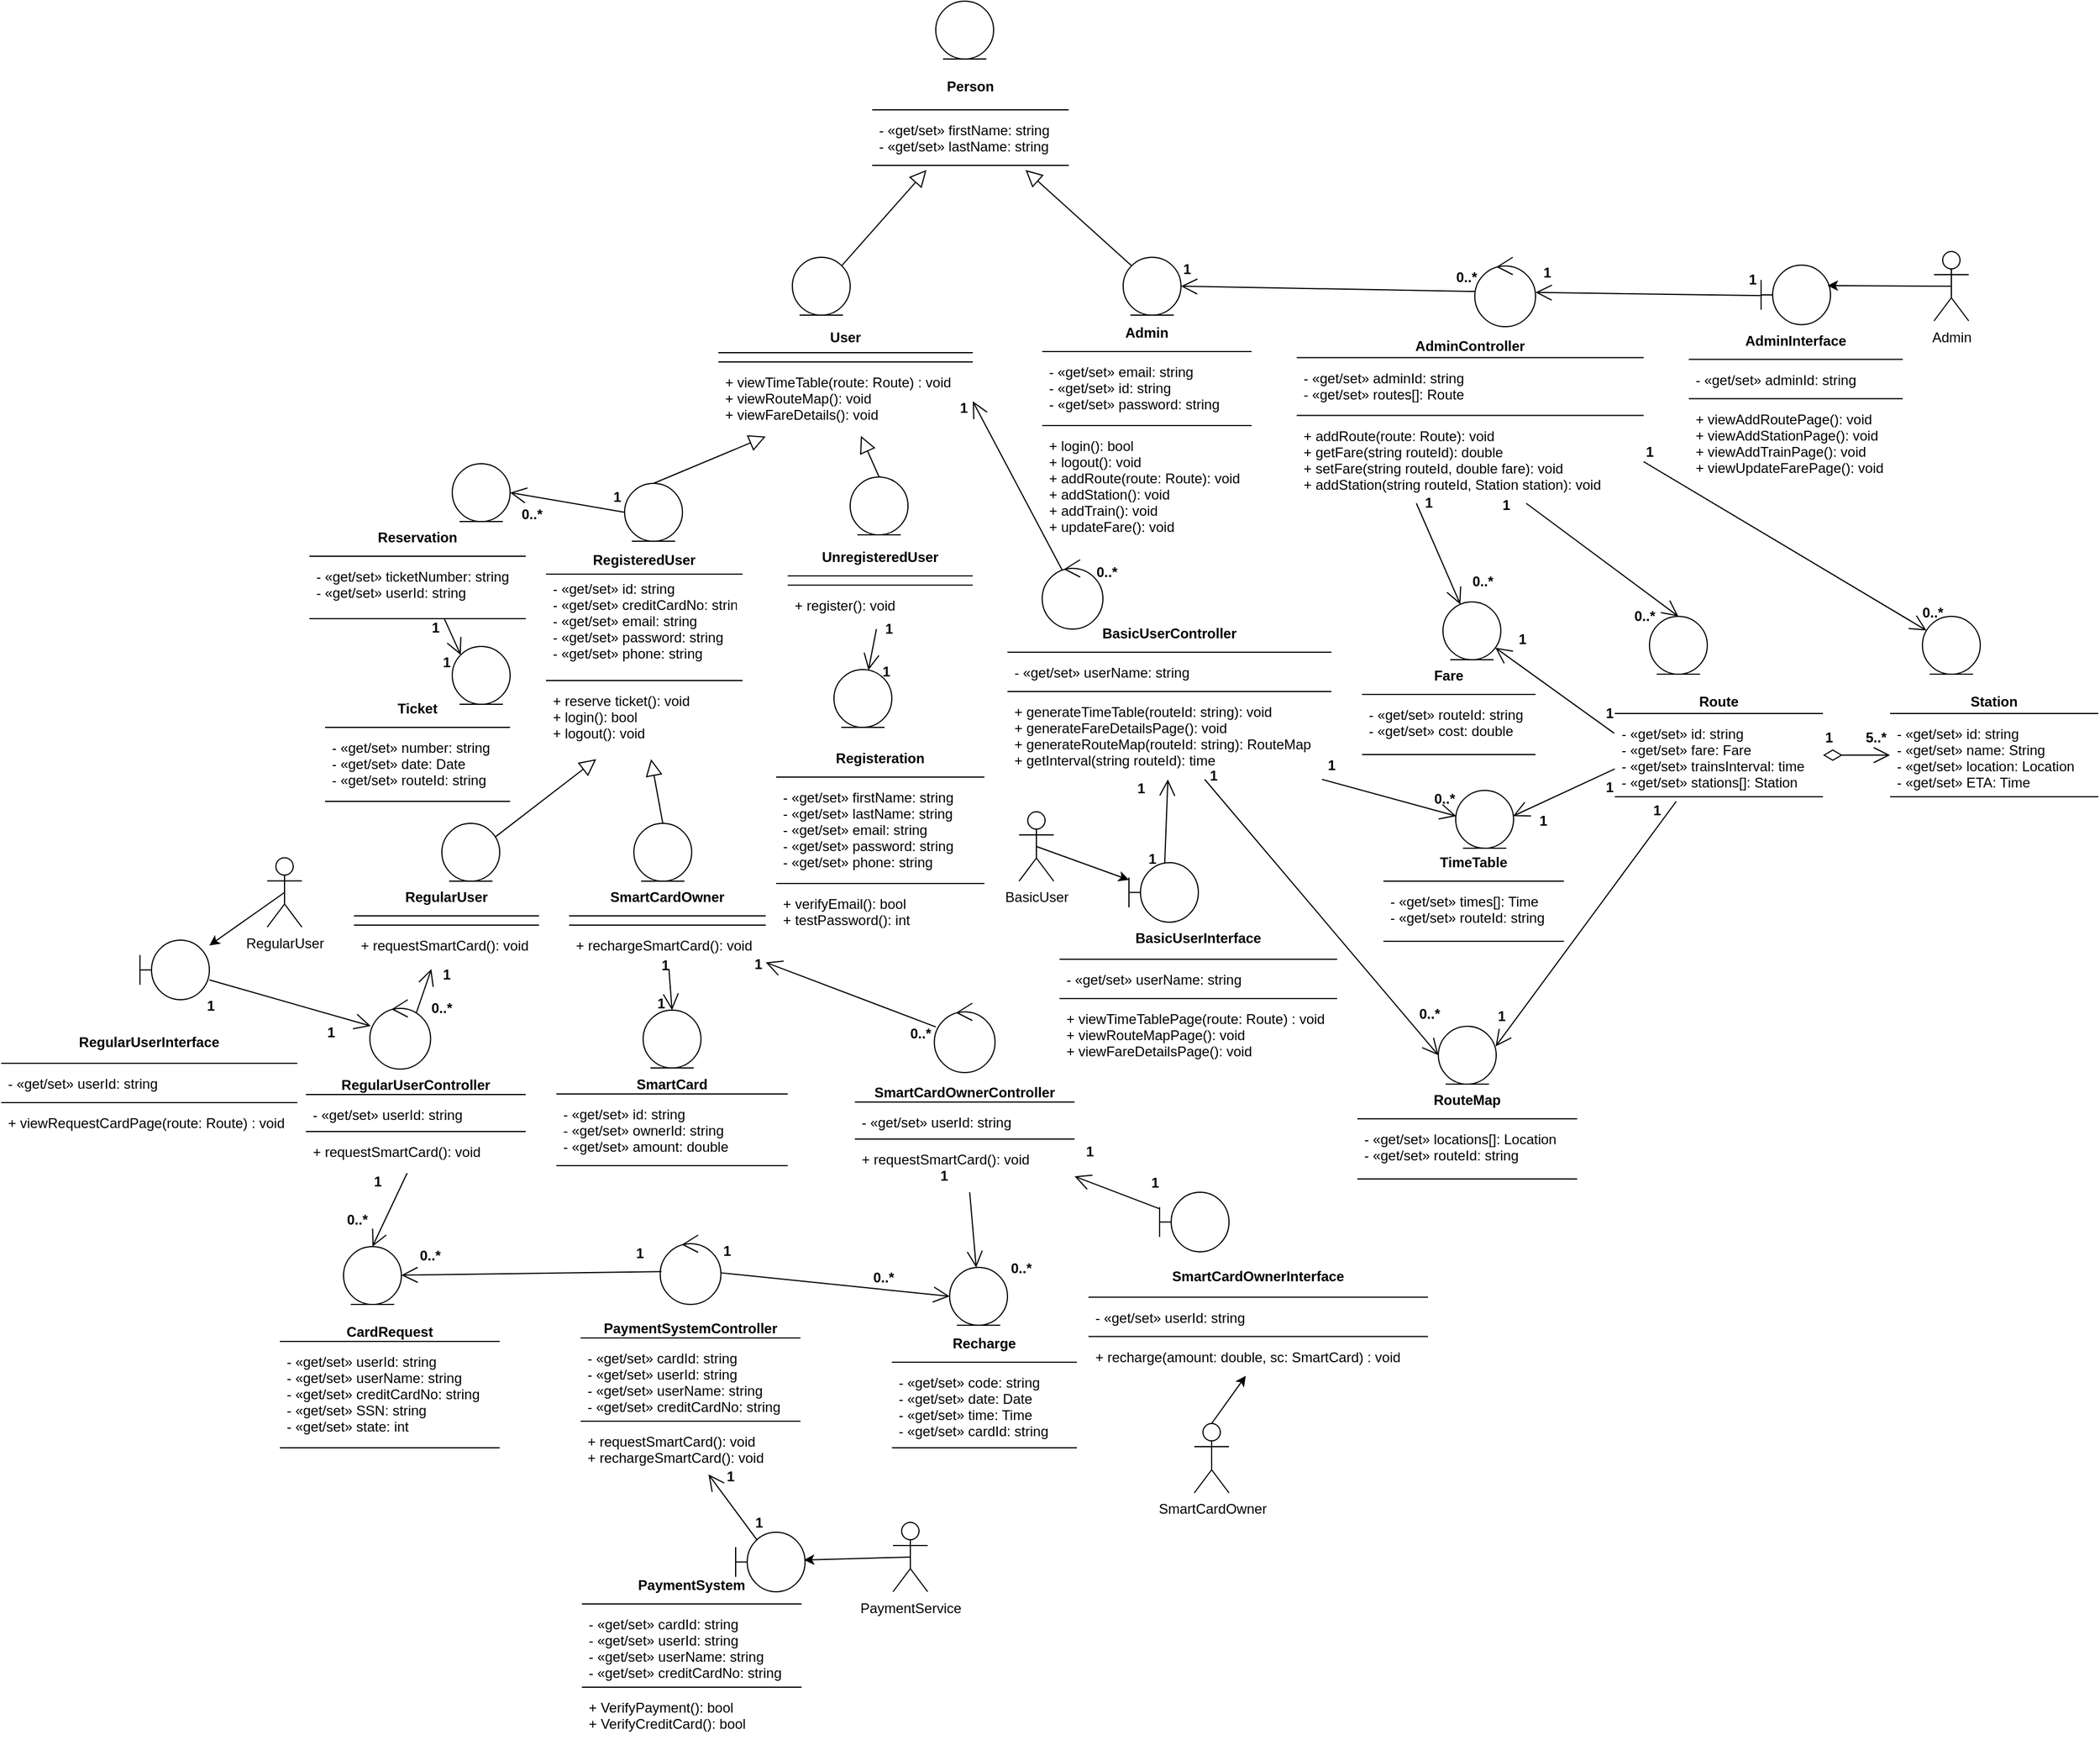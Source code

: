<mxfile version="15.9.6" type="github">
  <diagram id="C5RBs43oDa-KdzZeNtuy" name="Page-1">
    <mxGraphModel dx="2729" dy="1400" grid="1" gridSize="10" guides="1" tooltips="1" connect="1" arrows="1" fold="1" page="0" pageScale="1" pageWidth="827" pageHeight="1169" background="none" math="0" shadow="0">
      <root>
        <mxCell id="WIyWlLk6GJQsqaUBKTNV-0" />
        <mxCell id="WIyWlLk6GJQsqaUBKTNV-1" parent="WIyWlLk6GJQsqaUBKTNV-0" />
        <mxCell id="oz0YalD53Wy_oq5XSP2Q-18" value="User" style="swimlane;fontStyle=1;childLayout=stackLayout;horizontal=1;startSize=20;fillColor=none;horizontalStack=0;resizeParent=1;resizeParentMax=0;resizeLast=0;collapsible=1;marginBottom=0;strokeColor=none;" parent="WIyWlLk6GJQsqaUBKTNV-1" vertex="1">
          <mxGeometry x="100" y="40" width="220" height="96" as="geometry" />
        </mxCell>
        <mxCell id="iWTWJFSF4S6hdbPV3pCy-82" value="" style="line;strokeWidth=1;fillColor=none;align=left;verticalAlign=middle;spacingTop=-1;spacingLeft=3;spacingRight=3;rotatable=0;labelPosition=right;points=[];portConstraint=eastwest;" parent="oz0YalD53Wy_oq5XSP2Q-18" vertex="1">
          <mxGeometry y="20" width="220" height="8" as="geometry" />
        </mxCell>
        <mxCell id="iWTWJFSF4S6hdbPV3pCy-84" value="" style="line;strokeWidth=1;fillColor=none;align=left;verticalAlign=middle;spacingTop=-1;spacingLeft=3;spacingRight=3;rotatable=0;labelPosition=right;points=[];portConstraint=eastwest;" parent="oz0YalD53Wy_oq5XSP2Q-18" vertex="1">
          <mxGeometry y="28" width="220" height="8" as="geometry" />
        </mxCell>
        <mxCell id="oz0YalD53Wy_oq5XSP2Q-21" value="+ viewTimeTable(route: Route) : void&#xa;+ viewRouteMap(): void&#xa;+ viewFareDetails(): void&#xa;&#xa;" style="text;strokeColor=none;fillColor=none;align=left;verticalAlign=top;spacingLeft=4;spacingRight=4;overflow=hidden;rotatable=0;points=[[0,0.5],[1,0.5]];portConstraint=eastwest;" parent="oz0YalD53Wy_oq5XSP2Q-18" vertex="1">
          <mxGeometry y="36" width="220" height="60" as="geometry" />
        </mxCell>
        <mxCell id="Xz_mgDwDdjF8GATbOrgD-69" value="" style="endArrow=none;html=1;rounded=0;dashed=1;dashPattern=1 2;exitX=1;exitY=0.37;exitDx=0;exitDy=0;exitPerimeter=0;strokeColor=none;" parent="oz0YalD53Wy_oq5XSP2Q-18" target="iWTWJFSF4S6hdbPV3pCy-45" edge="1">
          <mxGeometry relative="1" as="geometry">
            <mxPoint x="150" y="94.57" as="sourcePoint" />
            <mxPoint x="370" y="94.57" as="targetPoint" />
          </mxGeometry>
        </mxCell>
        <mxCell id="Xz_mgDwDdjF8GATbOrgD-70" value="1" style="resizable=0;html=1;align=left;verticalAlign=bottom;fontStyle=1" parent="Xz_mgDwDdjF8GATbOrgD-69" connectable="0" vertex="1">
          <mxGeometry x="-1" relative="1" as="geometry">
            <mxPoint x="57" y="-14" as="offset" />
          </mxGeometry>
        </mxCell>
        <mxCell id="Xz_mgDwDdjF8GATbOrgD-71" value="0..*" style="resizable=0;html=1;align=right;verticalAlign=bottom;fontStyle=1" parent="Xz_mgDwDdjF8GATbOrgD-69" connectable="0" vertex="1">
          <mxGeometry x="1" relative="1" as="geometry">
            <mxPoint x="-24" y="-242" as="offset" />
          </mxGeometry>
        </mxCell>
        <mxCell id="oz0YalD53Wy_oq5XSP2Q-30" value="Admin" style="swimlane;fontStyle=1;align=center;verticalAlign=top;childLayout=stackLayout;horizontal=1;startSize=26;horizontalStack=0;resizeParent=1;resizeParentMax=0;resizeLast=0;collapsible=1;marginBottom=0;strokeColor=none;fillColor=none;" parent="WIyWlLk6GJQsqaUBKTNV-1" vertex="1">
          <mxGeometry x="380" y="33" width="181" height="202" as="geometry" />
        </mxCell>
        <mxCell id="iWTWJFSF4S6hdbPV3pCy-29" value="" style="line;strokeWidth=1;fillColor=none;align=left;verticalAlign=middle;spacingTop=-1;spacingLeft=3;spacingRight=3;rotatable=0;labelPosition=right;points=[];portConstraint=eastwest;" parent="oz0YalD53Wy_oq5XSP2Q-30" vertex="1">
          <mxGeometry y="26" width="181" height="8" as="geometry" />
        </mxCell>
        <mxCell id="iWTWJFSF4S6hdbPV3pCy-27" value="- «get/set» email: string&#xa;- «get/set» id: string&#xa;- «get/set» password: string" style="text;strokeColor=none;fillColor=none;align=left;verticalAlign=top;spacingLeft=4;spacingRight=4;overflow=hidden;rotatable=0;points=[[0,0.5],[1,0.5]];portConstraint=eastwest;" parent="oz0YalD53Wy_oq5XSP2Q-30" vertex="1">
          <mxGeometry y="34" width="181" height="56" as="geometry" />
        </mxCell>
        <mxCell id="iWTWJFSF4S6hdbPV3pCy-28" value="" style="line;strokeWidth=1;fillColor=none;align=left;verticalAlign=middle;spacingTop=-1;spacingLeft=3;spacingRight=3;rotatable=0;labelPosition=right;points=[];portConstraint=eastwest;" parent="oz0YalD53Wy_oq5XSP2Q-30" vertex="1">
          <mxGeometry y="90" width="181" height="8" as="geometry" />
        </mxCell>
        <mxCell id="oz0YalD53Wy_oq5XSP2Q-33" value="+ login(): bool&#xa;+ logout(): void&#xa;+ addRoute(route: Route): void&#xa;+ addStation(): void&#xa;+ addTrain(): void&#xa;+ updateFare(): void" style="text;strokeColor=none;fillColor=none;align=left;verticalAlign=top;spacingLeft=4;spacingRight=4;overflow=hidden;rotatable=0;points=[[0,0.5],[1,0.5]];portConstraint=eastwest;" parent="oz0YalD53Wy_oq5XSP2Q-30" vertex="1">
          <mxGeometry y="98" width="181" height="104" as="geometry" />
        </mxCell>
        <mxCell id="oz0YalD53Wy_oq5XSP2Q-39" value="Person" style="swimlane;fontStyle=1;align=center;verticalAlign=top;childLayout=stackLayout;horizontal=1;startSize=30;horizontalStack=0;resizeParent=1;resizeParentMax=0;resizeLast=0;collapsible=1;marginBottom=0;strokeColor=none;fillColor=none;" parent="WIyWlLk6GJQsqaUBKTNV-1" vertex="1">
          <mxGeometry x="233" y="-180" width="170" height="86" as="geometry">
            <mxRectangle x="30" y="-140" width="70" height="26" as="alternateBounds" />
          </mxGeometry>
        </mxCell>
        <mxCell id="iWTWJFSF4S6hdbPV3pCy-21" value="" style="line;strokeWidth=1;fillColor=none;align=left;verticalAlign=middle;spacingTop=-1;spacingLeft=3;spacingRight=3;rotatable=0;labelPosition=right;points=[];portConstraint=eastwest;" parent="oz0YalD53Wy_oq5XSP2Q-39" vertex="1">
          <mxGeometry y="30" width="170" height="8" as="geometry" />
        </mxCell>
        <mxCell id="oz0YalD53Wy_oq5XSP2Q-40" value="- «get/set» firstName: string&#xa;- «get/set» lastName: string&#xa;&#xa;&#xa;&#xa;" style="text;strokeColor=none;fillColor=none;align=left;verticalAlign=top;spacingLeft=4;spacingRight=4;overflow=hidden;rotatable=0;points=[[0,0.5],[1,0.5]];portConstraint=eastwest;" parent="oz0YalD53Wy_oq5XSP2Q-39" vertex="1">
          <mxGeometry y="38" width="170" height="40" as="geometry" />
        </mxCell>
        <mxCell id="oz0YalD53Wy_oq5XSP2Q-41" value="" style="line;strokeWidth=1;fillColor=none;align=left;verticalAlign=middle;spacingTop=-1;spacingLeft=3;spacingRight=3;rotatable=0;labelPosition=right;points=[];portConstraint=eastwest;" parent="oz0YalD53Wy_oq5XSP2Q-39" vertex="1">
          <mxGeometry y="78" width="170" height="8" as="geometry" />
        </mxCell>
        <mxCell id="oz0YalD53Wy_oq5XSP2Q-43" value="" style="edgeStyle=none;html=1;endSize=12;endArrow=block;endFill=0;rounded=0;exitX=1;exitY=0;exitDx=0;exitDy=0;" parent="WIyWlLk6GJQsqaUBKTNV-1" source="iWTWJFSF4S6hdbPV3pCy-74" target="oz0YalD53Wy_oq5XSP2Q-39" edge="1">
          <mxGeometry width="160" relative="1" as="geometry">
            <mxPoint x="170" y="-50" as="sourcePoint" />
            <mxPoint x="300" y="-120" as="targetPoint" />
          </mxGeometry>
        </mxCell>
        <mxCell id="oz0YalD53Wy_oq5XSP2Q-46" value="" style="edgeStyle=none;html=1;endSize=12;endArrow=block;endFill=0;rounded=0;exitX=0;exitY=0;exitDx=0;exitDy=0;" parent="WIyWlLk6GJQsqaUBKTNV-1" source="iWTWJFSF4S6hdbPV3pCy-33" target="oz0YalD53Wy_oq5XSP2Q-39" edge="1">
          <mxGeometry width="160" relative="1" as="geometry">
            <mxPoint x="347" y="140" as="sourcePoint" />
            <mxPoint x="340" y="-120" as="targetPoint" />
          </mxGeometry>
        </mxCell>
        <mxCell id="oz0YalD53Wy_oq5XSP2Q-47" value="UnregisteredUser&#xa;" style="swimlane;fontStyle=1;align=center;verticalAlign=top;childLayout=stackLayout;horizontal=1;startSize=26;horizontalStack=0;resizeParent=1;resizeParentMax=0;resizeLast=0;collapsible=1;marginBottom=0;strokeColor=none;fillColor=none;" parent="WIyWlLk6GJQsqaUBKTNV-1" vertex="1">
          <mxGeometry x="160" y="227" width="160" height="76" as="geometry">
            <mxRectangle x="-90" y="352" width="130" height="26" as="alternateBounds" />
          </mxGeometry>
        </mxCell>
        <mxCell id="iWTWJFSF4S6hdbPV3pCy-85" value="" style="line;strokeWidth=1;fillColor=none;align=left;verticalAlign=middle;spacingTop=-1;spacingLeft=3;spacingRight=3;rotatable=0;labelPosition=right;points=[];portConstraint=eastwest;" parent="oz0YalD53Wy_oq5XSP2Q-47" vertex="1">
          <mxGeometry y="26" width="160" height="8" as="geometry" />
        </mxCell>
        <mxCell id="iWTWJFSF4S6hdbPV3pCy-86" value="" style="line;strokeWidth=1;fillColor=none;align=left;verticalAlign=middle;spacingTop=-1;spacingLeft=3;spacingRight=3;rotatable=0;labelPosition=right;points=[];portConstraint=eastwest;" parent="oz0YalD53Wy_oq5XSP2Q-47" vertex="1">
          <mxGeometry y="34" width="160" height="8" as="geometry" />
        </mxCell>
        <mxCell id="oz0YalD53Wy_oq5XSP2Q-50" value="+ register(): void" style="text;strokeColor=none;fillColor=none;align=left;verticalAlign=top;spacingLeft=4;spacingRight=4;overflow=hidden;rotatable=0;points=[[0,0.5],[1,0.5]];portConstraint=eastwest;" parent="oz0YalD53Wy_oq5XSP2Q-47" vertex="1">
          <mxGeometry y="42" width="160" height="34" as="geometry" />
        </mxCell>
        <mxCell id="oz0YalD53Wy_oq5XSP2Q-51" value="RegisteredUser" style="swimlane;fontStyle=1;align=center;verticalAlign=top;childLayout=stackLayout;horizontal=1;startSize=22;horizontalStack=0;resizeParent=1;resizeParentMax=0;resizeLast=0;collapsible=1;marginBottom=0;strokeColor=none;rotation=0;fillColor=none;" parent="WIyWlLk6GJQsqaUBKTNV-1" vertex="1">
          <mxGeometry x="-49" y="229.5" width="170" height="186" as="geometry">
            <mxRectangle x="-330" y="296" width="120" height="26" as="alternateBounds" />
          </mxGeometry>
        </mxCell>
        <mxCell id="iWTWJFSF4S6hdbPV3pCy-95" value="" style="line;strokeWidth=1;fillColor=none;align=left;verticalAlign=middle;spacingTop=-1;spacingLeft=3;spacingRight=3;rotatable=0;labelPosition=right;points=[];portConstraint=eastwest;" parent="oz0YalD53Wy_oq5XSP2Q-51" vertex="1">
          <mxGeometry y="22" width="170" height="8" as="geometry" />
        </mxCell>
        <mxCell id="33fXCFxnljWOuSpnzhvU-42" value="- «get/set» id: string&#xa;- «get/set» creditCardNo: string&#xa;- «get/set» email: string&#xa;- «get/set» password: string&#xa;- «get/set» phone: string&#xa;" style="text;strokeColor=none;fillColor=none;align=left;verticalAlign=middle;spacingLeft=4;spacingRight=4;overflow=hidden;points=[[0,0.5],[1,0.5]];portConstraint=eastwest;rotatable=0;glass=0;" parent="oz0YalD53Wy_oq5XSP2Q-51" vertex="1">
          <mxGeometry y="30" width="170" height="84" as="geometry" />
        </mxCell>
        <mxCell id="iWTWJFSF4S6hdbPV3pCy-96" value="" style="line;strokeWidth=1;fillColor=none;align=left;verticalAlign=middle;spacingTop=-1;spacingLeft=3;spacingRight=3;rotatable=0;labelPosition=right;points=[];portConstraint=eastwest;" parent="oz0YalD53Wy_oq5XSP2Q-51" vertex="1">
          <mxGeometry y="114" width="170" height="8" as="geometry" />
        </mxCell>
        <mxCell id="oz0YalD53Wy_oq5XSP2Q-52" value="+ reserve ticket(): void&#xa;+ login(): bool&#xa;+ logout(): void" style="text;strokeColor=none;fillColor=none;align=left;verticalAlign=top;spacingLeft=4;spacingRight=4;overflow=hidden;rotatable=0;points=[[0,0.5],[1,0.5]];portConstraint=eastwest;rotation=0;" parent="oz0YalD53Wy_oq5XSP2Q-51" vertex="1">
          <mxGeometry y="122" width="170" height="64" as="geometry" />
        </mxCell>
        <mxCell id="oz0YalD53Wy_oq5XSP2Q-53" value="RegularUser&#xa;" style="swimlane;fontStyle=1;align=center;verticalAlign=top;childLayout=stackLayout;horizontal=1;startSize=26;horizontalStack=0;resizeParent=1;resizeParentMax=0;resizeLast=0;collapsible=1;marginBottom=0;strokeColor=none;fillColor=none;" parent="WIyWlLk6GJQsqaUBKTNV-1" vertex="1">
          <mxGeometry x="-215" y="521" width="160" height="76" as="geometry">
            <mxRectangle x="-460" y="440" width="100" height="26" as="alternateBounds" />
          </mxGeometry>
        </mxCell>
        <mxCell id="iWTWJFSF4S6hdbPV3pCy-94" value="" style="line;strokeWidth=1;fillColor=none;align=left;verticalAlign=middle;spacingTop=-1;spacingLeft=3;spacingRight=3;rotatable=0;labelPosition=right;points=[];portConstraint=eastwest;" parent="oz0YalD53Wy_oq5XSP2Q-53" vertex="1">
          <mxGeometry y="26" width="160" height="8" as="geometry" />
        </mxCell>
        <mxCell id="iWTWJFSF4S6hdbPV3pCy-93" value="" style="line;strokeWidth=1;fillColor=none;align=left;verticalAlign=middle;spacingTop=-1;spacingLeft=3;spacingRight=3;rotatable=0;labelPosition=right;points=[];portConstraint=eastwest;" parent="oz0YalD53Wy_oq5XSP2Q-53" vertex="1">
          <mxGeometry y="34" width="160" height="8" as="geometry" />
        </mxCell>
        <mxCell id="oz0YalD53Wy_oq5XSP2Q-54" value="+ requestSmartCard(): void" style="text;strokeColor=none;fillColor=none;align=left;verticalAlign=top;spacingLeft=4;spacingRight=4;overflow=hidden;rotatable=0;points=[[0,0.5],[1,0.5]];portConstraint=eastwest;" parent="oz0YalD53Wy_oq5XSP2Q-53" vertex="1">
          <mxGeometry y="42" width="160" height="34" as="geometry" />
        </mxCell>
        <mxCell id="oz0YalD53Wy_oq5XSP2Q-55" value="SmartCardOwner&#xa;" style="swimlane;fontStyle=1;align=center;verticalAlign=top;childLayout=stackLayout;horizontal=1;startSize=26;horizontalStack=0;resizeParent=1;resizeParentMax=0;resizeLast=0;collapsible=1;marginBottom=0;strokeColor=none;fillColor=none;" parent="WIyWlLk6GJQsqaUBKTNV-1" vertex="1">
          <mxGeometry x="-29" y="521" width="170" height="76" as="geometry">
            <mxRectangle x="-270" y="440" width="130" height="26" as="alternateBounds" />
          </mxGeometry>
        </mxCell>
        <mxCell id="iWTWJFSF4S6hdbPV3pCy-88" value="" style="line;strokeWidth=1;fillColor=none;align=left;verticalAlign=middle;spacingTop=-1;spacingLeft=3;spacingRight=3;rotatable=0;labelPosition=right;points=[];portConstraint=eastwest;" parent="oz0YalD53Wy_oq5XSP2Q-55" vertex="1">
          <mxGeometry y="26" width="170" height="8" as="geometry" />
        </mxCell>
        <mxCell id="iWTWJFSF4S6hdbPV3pCy-89" value="" style="line;strokeWidth=1;fillColor=none;align=left;verticalAlign=middle;spacingTop=-1;spacingLeft=3;spacingRight=3;rotatable=0;labelPosition=right;points=[];portConstraint=eastwest;" parent="oz0YalD53Wy_oq5XSP2Q-55" vertex="1">
          <mxGeometry y="34" width="170" height="8" as="geometry" />
        </mxCell>
        <mxCell id="oz0YalD53Wy_oq5XSP2Q-56" value="+ rechargeSmartCard(): void" style="text;strokeColor=none;fillColor=none;align=left;verticalAlign=top;spacingLeft=4;spacingRight=4;overflow=hidden;rotatable=0;points=[[0,0.5],[1,0.5]];portConstraint=eastwest;" parent="oz0YalD53Wy_oq5XSP2Q-55" vertex="1">
          <mxGeometry y="42" width="170" height="34" as="geometry" />
        </mxCell>
        <mxCell id="Xz_mgDwDdjF8GATbOrgD-49" value="" style="endArrow=none;html=1;rounded=0;dashed=1;dashPattern=1 2;strokeColor=none;" parent="oz0YalD53Wy_oq5XSP2Q-55" target="iWTWJFSF4S6hdbPV3pCy-107" edge="1">
          <mxGeometry relative="1" as="geometry">
            <mxPoint x="86" y="68.5" as="sourcePoint" />
            <mxPoint x="246" y="68.5" as="targetPoint" />
          </mxGeometry>
        </mxCell>
        <mxCell id="Xz_mgDwDdjF8GATbOrgD-50" value="1" style="resizable=0;html=1;align=left;verticalAlign=bottom;fontStyle=1" parent="Xz_mgDwDdjF8GATbOrgD-49" connectable="0" vertex="1">
          <mxGeometry x="-1" relative="1" as="geometry">
            <mxPoint x="-8" y="13" as="offset" />
          </mxGeometry>
        </mxCell>
        <mxCell id="Xz_mgDwDdjF8GATbOrgD-51" value="1" style="resizable=0;html=1;align=right;verticalAlign=bottom;fontStyle=1" parent="Xz_mgDwDdjF8GATbOrgD-49" connectable="0" vertex="1">
          <mxGeometry x="1" relative="1" as="geometry">
            <mxPoint x="-4" y="3" as="offset" />
          </mxGeometry>
        </mxCell>
        <mxCell id="oz0YalD53Wy_oq5XSP2Q-57" value="" style="edgeStyle=none;html=1;endSize=12;endArrow=block;endFill=0;rounded=0;entryX=0.186;entryY=1.008;entryDx=0;entryDy=0;entryPerimeter=0;exitX=0.5;exitY=0;exitDx=0;exitDy=0;" parent="WIyWlLk6GJQsqaUBKTNV-1" source="iWTWJFSF4S6hdbPV3pCy-101" target="oz0YalD53Wy_oq5XSP2Q-21" edge="1">
          <mxGeometry width="160" relative="1" as="geometry">
            <mxPoint x="100" y="171.5" as="sourcePoint" />
            <mxPoint x="90" y="191.5" as="targetPoint" />
          </mxGeometry>
        </mxCell>
        <mxCell id="oz0YalD53Wy_oq5XSP2Q-59" value="" style="edgeStyle=none;html=1;endSize=12;endArrow=block;endFill=0;rounded=0;exitX=0.5;exitY=0;exitDx=0;exitDy=0;" parent="WIyWlLk6GJQsqaUBKTNV-1" source="iWTWJFSF4S6hdbPV3pCy-100" target="oz0YalD53Wy_oq5XSP2Q-21" edge="1">
          <mxGeometry width="160" relative="1" as="geometry">
            <mxPoint x="244" y="181.5" as="sourcePoint" />
            <mxPoint x="300" y="171.5" as="targetPoint" />
          </mxGeometry>
        </mxCell>
        <mxCell id="oz0YalD53Wy_oq5XSP2Q-61" value="" style="edgeStyle=none;html=1;endSize=12;endArrow=block;endFill=0;rounded=0;exitX=0.5;exitY=0;exitDx=0;exitDy=0;" parent="WIyWlLk6GJQsqaUBKTNV-1" source="iWTWJFSF4S6hdbPV3pCy-104" target="oz0YalD53Wy_oq5XSP2Q-52" edge="1">
          <mxGeometry width="160" relative="1" as="geometry">
            <mxPoint x="-47" y="393.5" as="sourcePoint" />
            <mxPoint x="-50" y="481.5" as="targetPoint" />
          </mxGeometry>
        </mxCell>
        <mxCell id="wLO17Js8CSukOj2f2Co--0" value="Route" style="swimlane;fontStyle=1;align=center;verticalAlign=top;childLayout=stackLayout;horizontal=1;startSize=20;horizontalStack=0;resizeParent=1;resizeParentMax=0;resizeLast=0;collapsible=1;marginBottom=0;strokeColor=none;fillColor=none;" parent="WIyWlLk6GJQsqaUBKTNV-1" vertex="1">
          <mxGeometry x="875" y="352" width="180" height="100" as="geometry" />
        </mxCell>
        <mxCell id="iWTWJFSF4S6hdbPV3pCy-62" value="" style="line;strokeWidth=1;fillColor=none;align=left;verticalAlign=middle;spacingTop=-1;spacingLeft=3;spacingRight=3;rotatable=0;labelPosition=right;points=[];portConstraint=eastwest;" parent="wLO17Js8CSukOj2f2Co--0" vertex="1">
          <mxGeometry y="20" width="180" height="8" as="geometry" />
        </mxCell>
        <mxCell id="wLO17Js8CSukOj2f2Co--1" value="- «get/set» id: string&#xa;- «get/set» fare: Fare&#xa;- «get/set» trainsInterval: time&#xa;- «get/set» stations[]: Station&#xa;&#xa;" style="text;strokeColor=none;fillColor=none;align=left;verticalAlign=top;spacingLeft=4;spacingRight=4;overflow=hidden;rotatable=0;points=[[0,0.5],[1,0.5]];portConstraint=eastwest;" parent="wLO17Js8CSukOj2f2Co--0" vertex="1">
          <mxGeometry y="28" width="180" height="64" as="geometry" />
        </mxCell>
        <mxCell id="wLO17Js8CSukOj2f2Co--2" value="" style="line;strokeWidth=1;fillColor=none;align=left;verticalAlign=middle;spacingTop=-1;spacingLeft=3;spacingRight=3;rotatable=0;labelPosition=right;points=[];portConstraint=eastwest;" parent="wLO17Js8CSukOj2f2Co--0" vertex="1">
          <mxGeometry y="92" width="180" height="8" as="geometry" />
        </mxCell>
        <mxCell id="wLO17Js8CSukOj2f2Co--5" value="" style="edgeStyle=none;html=1;endArrow=open;endSize=12;verticalAlign=bottom;rounded=0;entryX=1;entryY=0.5;entryDx=0;entryDy=0;" parent="WIyWlLk6GJQsqaUBKTNV-1" source="iWTWJFSF4S6hdbPV3pCy-30" target="iWTWJFSF4S6hdbPV3pCy-33" edge="1">
          <mxGeometry x="0.12" y="-7" width="160" relative="1" as="geometry">
            <mxPoint x="397" y="260" as="sourcePoint" />
            <mxPoint x="610" y="-20" as="targetPoint" />
            <mxPoint as="offset" />
          </mxGeometry>
        </mxCell>
        <mxCell id="wLO17Js8CSukOj2f2Co--6" value="AdminController" style="swimlane;fontStyle=1;align=center;verticalAlign=top;childLayout=stackLayout;horizontal=1;startSize=20;horizontalStack=0;resizeParent=1;resizeParentMax=0;resizeLast=0;collapsible=1;marginBottom=0;strokeColor=none;fillColor=none;" parent="WIyWlLk6GJQsqaUBKTNV-1" vertex="1">
          <mxGeometry x="600" y="44.25" width="300" height="150" as="geometry">
            <mxRectangle x="625" y="40" width="120" height="20" as="alternateBounds" />
          </mxGeometry>
        </mxCell>
        <mxCell id="iWTWJFSF4S6hdbPV3pCy-26" value="" style="line;strokeWidth=1;fillColor=none;align=left;verticalAlign=middle;spacingTop=-1;spacingLeft=3;spacingRight=3;rotatable=0;labelPosition=right;points=[];portConstraint=eastwest;" parent="wLO17Js8CSukOj2f2Co--6" vertex="1">
          <mxGeometry y="20" width="300" height="8" as="geometry" />
        </mxCell>
        <mxCell id="wLO17Js8CSukOj2f2Co--7" value="- «get/set» adminId: string&#xa;- «get/set» routes[]: Route&#xa;" style="text;strokeColor=none;fillColor=none;align=left;verticalAlign=top;spacingLeft=4;spacingRight=4;overflow=hidden;rotatable=0;points=[[0,0.5],[1,0.5]];portConstraint=eastwest;" parent="wLO17Js8CSukOj2f2Co--6" vertex="1">
          <mxGeometry y="28" width="300" height="42" as="geometry" />
        </mxCell>
        <mxCell id="wLO17Js8CSukOj2f2Co--8" value="" style="line;strokeWidth=1;fillColor=none;align=left;verticalAlign=middle;spacingTop=-1;spacingLeft=3;spacingRight=3;rotatable=0;labelPosition=right;points=[];portConstraint=eastwest;" parent="wLO17Js8CSukOj2f2Co--6" vertex="1">
          <mxGeometry y="70" width="300" height="8" as="geometry" />
        </mxCell>
        <mxCell id="wLO17Js8CSukOj2f2Co--9" value="+ addRoute(route: Route): void&#xa;+ getFare(string routeId): double&#xa;+ setFare(string routeId, double fare): void&#xa;+ addStation(string routeId, Station station): void" style="text;strokeColor=none;fillColor=none;align=left;verticalAlign=top;spacingLeft=4;spacingRight=4;overflow=hidden;rotatable=0;points=[[0,0.5],[1,0.5]];portConstraint=eastwest;" parent="wLO17Js8CSukOj2f2Co--6" vertex="1">
          <mxGeometry y="78" width="300" height="72" as="geometry" />
        </mxCell>
        <mxCell id="0wf969HlVB6r5j6Vj_XR-4" value="Station" style="swimlane;fontStyle=1;align=center;verticalAlign=top;childLayout=stackLayout;horizontal=1;startSize=20;horizontalStack=0;resizeParent=1;resizeParentMax=0;resizeLast=0;collapsible=1;marginBottom=0;fillColor=none;strokeColor=none;" parent="WIyWlLk6GJQsqaUBKTNV-1" vertex="1">
          <mxGeometry x="1113" y="352" width="180" height="100" as="geometry" />
        </mxCell>
        <mxCell id="iWTWJFSF4S6hdbPV3pCy-34" value="" style="line;strokeWidth=1;fillColor=none;align=left;verticalAlign=middle;spacingTop=-1;spacingLeft=3;spacingRight=3;rotatable=0;labelPosition=right;points=[];portConstraint=eastwest;" parent="0wf969HlVB6r5j6Vj_XR-4" vertex="1">
          <mxGeometry y="20" width="180" height="8" as="geometry" />
        </mxCell>
        <mxCell id="0wf969HlVB6r5j6Vj_XR-5" value="- «get/set» id: string&#xa;- «get/set» name: String&#xa;- «get/set» location: Location&#xa;- «get/set» ETA: Time" style="text;strokeColor=none;fillColor=none;align=left;verticalAlign=top;spacingLeft=4;spacingRight=4;overflow=hidden;rotatable=0;points=[[0,0.5],[1,0.5]];portConstraint=eastwest;" parent="0wf969HlVB6r5j6Vj_XR-4" vertex="1">
          <mxGeometry y="28" width="180" height="64" as="geometry" />
        </mxCell>
        <mxCell id="0wf969HlVB6r5j6Vj_XR-6" value="" style="line;strokeWidth=1;fillColor=none;align=left;verticalAlign=middle;spacingTop=-1;spacingLeft=3;spacingRight=3;rotatable=0;labelPosition=right;points=[];portConstraint=eastwest;" parent="0wf969HlVB6r5j6Vj_XR-4" vertex="1">
          <mxGeometry y="92" width="180" height="8" as="geometry" />
        </mxCell>
        <mxCell id="33fXCFxnljWOuSpnzhvU-0" value="" style="endArrow=open;html=1;endSize=12;startArrow=diamondThin;startSize=14;startFill=0;edgeStyle=orthogonalEdgeStyle;align=left;verticalAlign=bottom;rounded=0;" parent="WIyWlLk6GJQsqaUBKTNV-1" source="wLO17Js8CSukOj2f2Co--1" target="0wf969HlVB6r5j6Vj_XR-5" edge="1">
          <mxGeometry x="-1" y="3" relative="1" as="geometry">
            <mxPoint x="1005" y="435" as="sourcePoint" />
            <mxPoint x="1055" y="412" as="targetPoint" />
            <Array as="points" />
          </mxGeometry>
        </mxCell>
        <mxCell id="33fXCFxnljWOuSpnzhvU-5" value="RouteMap&#xa;" style="swimlane;fontStyle=1;align=center;verticalAlign=top;childLayout=stackLayout;horizontal=1;startSize=26;horizontalStack=0;resizeParent=1;resizeParentMax=0;resizeLast=0;collapsible=1;marginBottom=0;fillColor=none;strokeColor=none;" parent="WIyWlLk6GJQsqaUBKTNV-1" vertex="1">
          <mxGeometry x="652.5" y="696.5" width="190" height="86" as="geometry" />
        </mxCell>
        <mxCell id="iWTWJFSF4S6hdbPV3pCy-80" value="" style="line;strokeWidth=1;fillColor=none;align=left;verticalAlign=middle;spacingTop=-1;spacingLeft=3;spacingRight=3;rotatable=0;labelPosition=right;points=[];portConstraint=eastwest;" parent="33fXCFxnljWOuSpnzhvU-5" vertex="1">
          <mxGeometry y="26" width="190" height="8" as="geometry" />
        </mxCell>
        <mxCell id="33fXCFxnljWOuSpnzhvU-6" value="- «get/set» locations[]: Location&#xa;- «get/set» routeId: string" style="text;strokeColor=none;fillColor=none;align=left;verticalAlign=top;spacingLeft=4;spacingRight=4;overflow=hidden;rotatable=0;points=[[0,0.5],[1,0.5]];portConstraint=eastwest;" parent="33fXCFxnljWOuSpnzhvU-5" vertex="1">
          <mxGeometry y="34" width="190" height="44" as="geometry" />
        </mxCell>
        <mxCell id="iWTWJFSF4S6hdbPV3pCy-81" value="" style="line;strokeWidth=1;fillColor=none;align=left;verticalAlign=middle;spacingTop=-1;spacingLeft=3;spacingRight=3;rotatable=0;labelPosition=right;points=[];portConstraint=eastwest;" parent="33fXCFxnljWOuSpnzhvU-5" vertex="1">
          <mxGeometry y="78" width="190" height="8" as="geometry" />
        </mxCell>
        <mxCell id="33fXCFxnljWOuSpnzhvU-9" value="TimeTable&#xa;" style="swimlane;fontStyle=1;align=center;verticalAlign=top;childLayout=stackLayout;horizontal=1;startSize=26;horizontalStack=0;resizeParent=1;resizeParentMax=0;resizeLast=0;collapsible=1;marginBottom=0;fillColor=none;strokeColor=none;" parent="WIyWlLk6GJQsqaUBKTNV-1" vertex="1">
          <mxGeometry x="675" y="491" width="156" height="86" as="geometry" />
        </mxCell>
        <mxCell id="iWTWJFSF4S6hdbPV3pCy-78" value="" style="line;strokeWidth=1;fillColor=none;align=left;verticalAlign=middle;spacingTop=-1;spacingLeft=3;spacingRight=3;rotatable=0;labelPosition=right;points=[];portConstraint=eastwest;" parent="33fXCFxnljWOuSpnzhvU-9" vertex="1">
          <mxGeometry y="26" width="156" height="8" as="geometry" />
        </mxCell>
        <mxCell id="33fXCFxnljWOuSpnzhvU-10" value="- «get/set» times[]: Time&#xa;- «get/set» routeId: string&#xa;" style="text;strokeColor=none;fillColor=none;align=left;verticalAlign=top;spacingLeft=4;spacingRight=4;overflow=hidden;rotatable=0;points=[[0,0.5],[1,0.5]];portConstraint=eastwest;" parent="33fXCFxnljWOuSpnzhvU-9" vertex="1">
          <mxGeometry y="34" width="156" height="44" as="geometry" />
        </mxCell>
        <mxCell id="iWTWJFSF4S6hdbPV3pCy-79" value="" style="line;strokeWidth=1;fillColor=none;align=left;verticalAlign=middle;spacingTop=-1;spacingLeft=3;spacingRight=3;rotatable=0;labelPosition=right;points=[];portConstraint=eastwest;" parent="33fXCFxnljWOuSpnzhvU-9" vertex="1">
          <mxGeometry y="78" width="156" height="8" as="geometry" />
        </mxCell>
        <mxCell id="33fXCFxnljWOuSpnzhvU-13" value="Fare" style="swimlane;fontStyle=1;align=center;verticalAlign=top;childLayout=stackLayout;horizontal=1;startSize=26;horizontalStack=0;resizeParent=1;resizeParentMax=0;resizeLast=0;collapsible=1;marginBottom=0;fillColor=none;strokeColor=none;" parent="WIyWlLk6GJQsqaUBKTNV-1" vertex="1">
          <mxGeometry x="656.5" y="329.5" width="150" height="86" as="geometry" />
        </mxCell>
        <mxCell id="iWTWJFSF4S6hdbPV3pCy-67" value="" style="line;strokeWidth=1;fillColor=none;align=left;verticalAlign=middle;spacingTop=-1;spacingLeft=3;spacingRight=3;rotatable=0;labelPosition=right;points=[];portConstraint=eastwest;" parent="33fXCFxnljWOuSpnzhvU-13" vertex="1">
          <mxGeometry y="26" width="150" height="8" as="geometry" />
        </mxCell>
        <mxCell id="33fXCFxnljWOuSpnzhvU-14" value="- «get/set» routeId: string&#xa;- «get/set» cost: double&#xa;" style="text;strokeColor=none;fillColor=none;align=left;verticalAlign=top;spacingLeft=4;spacingRight=4;overflow=hidden;rotatable=0;points=[[0,0.5],[1,0.5]];portConstraint=eastwest;" parent="33fXCFxnljWOuSpnzhvU-13" vertex="1">
          <mxGeometry y="34" width="150" height="44" as="geometry" />
        </mxCell>
        <mxCell id="iWTWJFSF4S6hdbPV3pCy-68" value="" style="line;strokeWidth=1;fillColor=none;align=left;verticalAlign=middle;spacingTop=-1;spacingLeft=3;spacingRight=3;rotatable=0;labelPosition=right;points=[];portConstraint=eastwest;" parent="33fXCFxnljWOuSpnzhvU-13" vertex="1">
          <mxGeometry y="78" width="150" height="8" as="geometry" />
        </mxCell>
        <mxCell id="33fXCFxnljWOuSpnzhvU-24" value="Registeration" style="swimlane;fontStyle=1;align=center;verticalAlign=top;childLayout=stackLayout;horizontal=1;startSize=26;horizontalStack=0;resizeParent=1;resizeParentMax=0;resizeLast=0;collapsible=1;marginBottom=0;strokeColor=none;fillColor=none;" parent="WIyWlLk6GJQsqaUBKTNV-1" vertex="1">
          <mxGeometry x="150" y="401" width="180" height="178" as="geometry" />
        </mxCell>
        <mxCell id="iWTWJFSF4S6hdbPV3pCy-87" value="" style="line;strokeWidth=1;fillColor=none;align=left;verticalAlign=middle;spacingTop=-1;spacingLeft=3;spacingRight=3;rotatable=0;labelPosition=right;points=[];portConstraint=eastwest;" parent="33fXCFxnljWOuSpnzhvU-24" vertex="1">
          <mxGeometry y="26" width="180" height="8" as="geometry" />
        </mxCell>
        <mxCell id="33fXCFxnljWOuSpnzhvU-25" value="- «get/set» firstName: string&#xa;- «get/set» lastName: string&#xa;- «get/set» email: string&#xa;- «get/set» password: string&#xa;- «get/set» phone: string&#xa;&#xa;&#xa;&#xa;&#xa;&#xa;" style="text;strokeColor=none;fillColor=none;align=left;verticalAlign=top;spacingLeft=4;spacingRight=4;overflow=hidden;rotatable=0;points=[[0,0.5],[1,0.5]];portConstraint=eastwest;" parent="33fXCFxnljWOuSpnzhvU-24" vertex="1">
          <mxGeometry y="34" width="180" height="84" as="geometry" />
        </mxCell>
        <mxCell id="33fXCFxnljWOuSpnzhvU-26" value="" style="line;strokeWidth=1;fillColor=none;align=left;verticalAlign=middle;spacingTop=-1;spacingLeft=3;spacingRight=3;rotatable=0;labelPosition=right;points=[];portConstraint=eastwest;" parent="33fXCFxnljWOuSpnzhvU-24" vertex="1">
          <mxGeometry y="118" width="180" height="8" as="geometry" />
        </mxCell>
        <mxCell id="33fXCFxnljWOuSpnzhvU-27" value="+ verifyEmail(): bool&#xa;+ testPassword(): int&#xa;" style="text;strokeColor=none;fillColor=none;align=left;verticalAlign=top;spacingLeft=4;spacingRight=4;overflow=hidden;rotatable=0;points=[[0,0.5],[1,0.5]];portConstraint=eastwest;" parent="33fXCFxnljWOuSpnzhvU-24" vertex="1">
          <mxGeometry y="126" width="180" height="52" as="geometry" />
        </mxCell>
        <mxCell id="33fXCFxnljWOuSpnzhvU-29" value="SmartCard" style="swimlane;fontStyle=1;align=center;verticalAlign=top;childLayout=stackLayout;horizontal=1;startSize=18;horizontalStack=0;resizeParent=1;resizeParentMax=0;resizeLast=0;collapsible=1;marginBottom=0;fillColor=none;strokeColor=none;" parent="WIyWlLk6GJQsqaUBKTNV-1" vertex="1">
          <mxGeometry x="-40" y="683" width="200" height="120" as="geometry" />
        </mxCell>
        <mxCell id="iWTWJFSF4S6hdbPV3pCy-90" value="" style="line;strokeWidth=1;fillColor=none;align=left;verticalAlign=middle;spacingTop=-1;spacingLeft=3;spacingRight=3;rotatable=0;labelPosition=right;points=[];portConstraint=eastwest;" parent="33fXCFxnljWOuSpnzhvU-29" vertex="1">
          <mxGeometry y="18" width="200" height="8" as="geometry" />
        </mxCell>
        <mxCell id="33fXCFxnljWOuSpnzhvU-30" value="- «get/set» id: string&#xa;- «get/set» ownerId: string&#xa;- «get/set» amount: double&#xa;" style="text;strokeColor=none;fillColor=none;align=left;verticalAlign=top;spacingLeft=4;spacingRight=4;overflow=hidden;rotatable=0;points=[[0,0.5],[1,0.5]];portConstraint=eastwest;" parent="33fXCFxnljWOuSpnzhvU-29" vertex="1">
          <mxGeometry y="26" width="200" height="54" as="geometry" />
        </mxCell>
        <mxCell id="33fXCFxnljWOuSpnzhvU-31" value="" style="line;strokeWidth=1;fillColor=none;align=left;verticalAlign=middle;spacingTop=-1;spacingLeft=3;spacingRight=3;rotatable=0;labelPosition=right;points=[];portConstraint=eastwest;" parent="33fXCFxnljWOuSpnzhvU-29" vertex="1">
          <mxGeometry y="80" width="200" height="8" as="geometry" />
        </mxCell>
        <mxCell id="33fXCFxnljWOuSpnzhvU-32" value="&#xa;" style="text;strokeColor=none;fillColor=none;align=left;verticalAlign=top;spacingLeft=4;spacingRight=4;overflow=hidden;rotatable=0;points=[[0,0.5],[1,0.5]];portConstraint=eastwest;" parent="33fXCFxnljWOuSpnzhvU-29" vertex="1">
          <mxGeometry y="88" width="200" height="32" as="geometry" />
        </mxCell>
        <mxCell id="33fXCFxnljWOuSpnzhvU-44" value="" style="edgeStyle=none;html=1;endArrow=open;endSize=12;verticalAlign=bottom;rounded=0;" parent="WIyWlLk6GJQsqaUBKTNV-1" source="oz0YalD53Wy_oq5XSP2Q-50" target="iWTWJFSF4S6hdbPV3pCy-102" edge="1">
          <mxGeometry x="0.12" y="-7" width="160" relative="1" as="geometry">
            <mxPoint x="385" y="229.5" as="sourcePoint" />
            <mxPoint x="270" y="341.5" as="targetPoint" />
            <mxPoint as="offset" />
            <Array as="points" />
          </mxGeometry>
        </mxCell>
        <mxCell id="33fXCFxnljWOuSpnzhvU-46" value="" style="edgeStyle=none;html=1;endArrow=open;endSize=12;verticalAlign=bottom;rounded=0;entryX=0.5;entryY=0;entryDx=0;entryDy=0;" parent="WIyWlLk6GJQsqaUBKTNV-1" source="oz0YalD53Wy_oq5XSP2Q-56" target="iWTWJFSF4S6hdbPV3pCy-107" edge="1">
          <mxGeometry x="0.12" y="-7" width="160" relative="1" as="geometry">
            <mxPoint x="26.0" y="657.05" as="sourcePoint" />
            <mxPoint x="83" y="681.5" as="targetPoint" />
            <mxPoint as="offset" />
          </mxGeometry>
        </mxCell>
        <mxCell id="33fXCFxnljWOuSpnzhvU-47" value="PaymentSystem" style="swimlane;fontStyle=1;align=center;verticalAlign=top;childLayout=stackLayout;horizontal=1;startSize=26;horizontalStack=0;resizeParent=1;resizeParentMax=0;resizeLast=0;collapsible=1;marginBottom=0;glass=0;strokeColor=none;fillColor=none;" parent="WIyWlLk6GJQsqaUBKTNV-1" vertex="1">
          <mxGeometry x="-18" y="1116" width="190" height="148" as="geometry" />
        </mxCell>
        <mxCell id="iWTWJFSF4S6hdbPV3pCy-92" value="" style="line;strokeWidth=1;fillColor=none;align=left;verticalAlign=middle;spacingTop=-1;spacingLeft=3;spacingRight=3;rotatable=0;labelPosition=right;points=[];portConstraint=eastwest;" parent="33fXCFxnljWOuSpnzhvU-47" vertex="1">
          <mxGeometry y="26" width="190" height="8" as="geometry" />
        </mxCell>
        <mxCell id="33fXCFxnljWOuSpnzhvU-48" value="- «get/set» cardId: string&#xa;- «get/set» userId: string&#xa;- «get/set» userName: string&#xa;- «get/set» creditCardNo: string&#xa;&#xa;" style="text;strokeColor=none;fillColor=none;align=left;verticalAlign=top;spacingLeft=4;spacingRight=4;overflow=hidden;rotatable=0;points=[[0,0.5],[1,0.5]];portConstraint=eastwest;glass=0;" parent="33fXCFxnljWOuSpnzhvU-47" vertex="1">
          <mxGeometry y="34" width="190" height="64" as="geometry" />
        </mxCell>
        <mxCell id="33fXCFxnljWOuSpnzhvU-49" value="" style="line;strokeWidth=1;fillColor=none;align=left;verticalAlign=middle;spacingTop=-1;spacingLeft=3;spacingRight=3;rotatable=0;labelPosition=right;points=[];portConstraint=eastwest;glass=0;" parent="33fXCFxnljWOuSpnzhvU-47" vertex="1">
          <mxGeometry y="98" width="190" height="8" as="geometry" />
        </mxCell>
        <mxCell id="33fXCFxnljWOuSpnzhvU-50" value="+ VerifyPayment(): bool&#xa;+ VerifyCreditCard(): bool&#xa;" style="text;strokeColor=none;fillColor=none;align=left;verticalAlign=top;spacingLeft=4;spacingRight=4;overflow=hidden;rotatable=0;points=[[0,0.5],[1,0.5]];portConstraint=eastwest;glass=0;" parent="33fXCFxnljWOuSpnzhvU-47" vertex="1">
          <mxGeometry y="106" width="190" height="42" as="geometry" />
        </mxCell>
        <mxCell id="tlEVC9gerzhU4MBk52Av-4" value="CardRequest&#xa;" style="swimlane;fontStyle=1;align=center;verticalAlign=top;childLayout=stackLayout;horizontal=1;startSize=18;horizontalStack=0;resizeParent=1;resizeParentMax=0;resizeLast=0;collapsible=1;marginBottom=0;strokeColor=none;fillColor=none;" parent="WIyWlLk6GJQsqaUBKTNV-1" vertex="1">
          <mxGeometry x="-279" y="897" width="190" height="118" as="geometry" />
        </mxCell>
        <mxCell id="iWTWJFSF4S6hdbPV3pCy-91" value="" style="line;strokeWidth=1;fillColor=none;align=left;verticalAlign=middle;spacingTop=-1;spacingLeft=3;spacingRight=3;rotatable=0;labelPosition=right;points=[];portConstraint=eastwest;" parent="tlEVC9gerzhU4MBk52Av-4" vertex="1">
          <mxGeometry y="18" width="190" height="8" as="geometry" />
        </mxCell>
        <mxCell id="tlEVC9gerzhU4MBk52Av-5" value="- «get/set» userId: string&#xa;- «get/set» userName: string&#xa;- «get/set» creditCardNo: string&#xa;- «get/set» SSN: string&#xa;- «get/set» state: int&#xa;&#xa;&#xa;&#xa;&#xa;" style="text;strokeColor=none;fillColor=none;align=left;verticalAlign=top;spacingLeft=4;spacingRight=4;overflow=hidden;rotatable=0;points=[[0,0.5],[1,0.5]];portConstraint=eastwest;" parent="tlEVC9gerzhU4MBk52Av-4" vertex="1">
          <mxGeometry y="26" width="190" height="84" as="geometry" />
        </mxCell>
        <mxCell id="tlEVC9gerzhU4MBk52Av-6" value="" style="line;strokeWidth=1;fillColor=none;align=left;verticalAlign=middle;spacingTop=-1;spacingLeft=3;spacingRight=3;rotatable=0;labelPosition=right;points=[];portConstraint=eastwest;" parent="tlEVC9gerzhU4MBk52Av-4" vertex="1">
          <mxGeometry y="110" width="190" height="8" as="geometry" />
        </mxCell>
        <mxCell id="tlEVC9gerzhU4MBk52Av-9" value="" style="edgeStyle=none;html=1;endArrow=open;endSize=12;verticalAlign=bottom;rounded=0;entryX=0.5;entryY=0;entryDx=0;entryDy=0;" parent="WIyWlLk6GJQsqaUBKTNV-1" source="Fl9EUuRl_PvDSLYzTZyR-30" target="iWTWJFSF4S6hdbPV3pCy-108" edge="1">
          <mxGeometry x="0.12" y="-7" width="160" relative="1" as="geometry">
            <mxPoint x="-170" y="840" as="sourcePoint" />
            <mxPoint x="-46" y="721.5" as="targetPoint" />
            <mxPoint as="offset" />
          </mxGeometry>
        </mxCell>
        <mxCell id="iWTWJFSF4S6hdbPV3pCy-13" value="BasicUserInterface" style="swimlane;fontStyle=1;align=center;verticalAlign=top;childLayout=stackLayout;horizontal=1;startSize=28;horizontalStack=0;resizeParent=1;resizeParentMax=0;resizeLast=0;collapsible=1;marginBottom=0;fillColor=none;strokeColor=none;" parent="WIyWlLk6GJQsqaUBKTNV-1" vertex="1">
          <mxGeometry x="395" y="556.5" width="240" height="126" as="geometry" />
        </mxCell>
        <mxCell id="iWTWJFSF4S6hdbPV3pCy-44" value="" style="line;strokeWidth=1;fillColor=none;align=left;verticalAlign=middle;spacingTop=-1;spacingLeft=3;spacingRight=3;rotatable=0;labelPosition=right;points=[];portConstraint=eastwest;" parent="iWTWJFSF4S6hdbPV3pCy-13" vertex="1">
          <mxGeometry y="28" width="240" height="8" as="geometry" />
        </mxCell>
        <mxCell id="iWTWJFSF4S6hdbPV3pCy-14" value="- «get/set» userName: string" style="text;strokeColor=none;fillColor=none;align=left;verticalAlign=top;spacingLeft=4;spacingRight=4;overflow=hidden;rotatable=0;points=[[0,0.5],[1,0.5]];portConstraint=eastwest;" parent="iWTWJFSF4S6hdbPV3pCy-13" vertex="1">
          <mxGeometry y="36" width="240" height="26" as="geometry" />
        </mxCell>
        <mxCell id="iWTWJFSF4S6hdbPV3pCy-15" value="" style="line;strokeWidth=1;fillColor=none;align=left;verticalAlign=middle;spacingTop=-1;spacingLeft=3;spacingRight=3;rotatable=0;labelPosition=right;points=[];portConstraint=eastwest;" parent="iWTWJFSF4S6hdbPV3pCy-13" vertex="1">
          <mxGeometry y="62" width="240" height="8" as="geometry" />
        </mxCell>
        <mxCell id="iWTWJFSF4S6hdbPV3pCy-16" value="+ viewTimeTablePage(route: Route) : void&#xa;+ viewRouteMapPage(): void&#xa;+ viewFareDetailsPage(): void&#xa;&#xa;&#xa;&#xa;" style="text;strokeColor=none;fillColor=none;align=left;verticalAlign=top;spacingLeft=4;spacingRight=4;overflow=hidden;rotatable=0;points=[[0,0.5],[1,0.5]];portConstraint=eastwest;" parent="iWTWJFSF4S6hdbPV3pCy-13" vertex="1">
          <mxGeometry y="70" width="240" height="56" as="geometry" />
        </mxCell>
        <mxCell id="iWTWJFSF4S6hdbPV3pCy-19" value="" style="ellipse;shape=umlEntity;whiteSpace=wrap;html=1;" parent="WIyWlLk6GJQsqaUBKTNV-1" vertex="1">
          <mxGeometry x="288" y="-240" width="50" height="50" as="geometry" />
        </mxCell>
        <mxCell id="iWTWJFSF4S6hdbPV3pCy-30" value="" style="ellipse;shape=umlControl;whiteSpace=wrap;html=1;strokeColor=default;fillColor=none;" parent="WIyWlLk6GJQsqaUBKTNV-1" vertex="1">
          <mxGeometry x="754" y="-18.5" width="52.5" height="60" as="geometry" />
        </mxCell>
        <mxCell id="iWTWJFSF4S6hdbPV3pCy-33" value="" style="ellipse;shape=umlEntity;whiteSpace=wrap;html=1;" parent="WIyWlLk6GJQsqaUBKTNV-1" vertex="1">
          <mxGeometry x="450" y="-18.5" width="50" height="50" as="geometry" />
        </mxCell>
        <mxCell id="iWTWJFSF4S6hdbPV3pCy-35" value="" style="shape=umlBoundary;whiteSpace=wrap;html=1;" parent="WIyWlLk6GJQsqaUBKTNV-1" vertex="1">
          <mxGeometry x="1001.5" y="-11.75" width="60" height="51.5" as="geometry" />
        </mxCell>
        <mxCell id="iWTWJFSF4S6hdbPV3pCy-37" value="" style="edgeStyle=none;html=1;endArrow=open;endSize=12;verticalAlign=bottom;rounded=0;exitX=0.01;exitY=0.512;exitDx=0;exitDy=0;exitPerimeter=0;" parent="WIyWlLk6GJQsqaUBKTNV-1" source="iWTWJFSF4S6hdbPV3pCy-35" target="iWTWJFSF4S6hdbPV3pCy-30" edge="1">
          <mxGeometry x="0.12" y="-7" width="160" relative="1" as="geometry">
            <mxPoint x="1200" y="-50" as="sourcePoint" />
            <mxPoint x="1230" y="-14.5" as="targetPoint" />
            <mxPoint as="offset" />
          </mxGeometry>
        </mxCell>
        <mxCell id="iWTWJFSF4S6hdbPV3pCy-38" value="AdminInterface" style="swimlane;fontStyle=1;align=center;verticalAlign=top;childLayout=stackLayout;horizontal=1;startSize=26;horizontalStack=0;resizeParent=1;resizeParentMax=0;resizeLast=0;collapsible=1;marginBottom=0;strokeColor=none;fillColor=none;" parent="WIyWlLk6GJQsqaUBKTNV-1" vertex="1">
          <mxGeometry x="939" y="39.75" width="185" height="140" as="geometry" />
        </mxCell>
        <mxCell id="iWTWJFSF4S6hdbPV3pCy-40" value="" style="line;strokeWidth=1;fillColor=none;align=left;verticalAlign=middle;spacingTop=-1;spacingLeft=3;spacingRight=3;rotatable=0;labelPosition=right;points=[];portConstraint=eastwest;" parent="iWTWJFSF4S6hdbPV3pCy-38" vertex="1">
          <mxGeometry y="26" width="185" height="8" as="geometry" />
        </mxCell>
        <mxCell id="iWTWJFSF4S6hdbPV3pCy-39" value="- «get/set» adminId: string" style="text;strokeColor=none;fillColor=none;align=left;verticalAlign=top;spacingLeft=4;spacingRight=4;overflow=hidden;rotatable=0;points=[[0,0.5],[1,0.5]];portConstraint=eastwest;" parent="iWTWJFSF4S6hdbPV3pCy-38" vertex="1">
          <mxGeometry y="34" width="185" height="26" as="geometry" />
        </mxCell>
        <mxCell id="iWTWJFSF4S6hdbPV3pCy-42" value="" style="line;strokeWidth=1;fillColor=none;align=left;verticalAlign=middle;spacingTop=-1;spacingLeft=3;spacingRight=3;rotatable=0;labelPosition=right;points=[];portConstraint=eastwest;" parent="iWTWJFSF4S6hdbPV3pCy-38" vertex="1">
          <mxGeometry y="60" width="185" height="8" as="geometry" />
        </mxCell>
        <mxCell id="iWTWJFSF4S6hdbPV3pCy-41" value="+ viewAddRoutePage(): void&#xa;+ viewAddStationPage(): void&#xa;+ viewAddTrainPage(): void&#xa;+ viewUpdateFarePage(): void&#xa;" style="text;strokeColor=none;fillColor=none;align=left;verticalAlign=top;spacingLeft=4;spacingRight=4;overflow=hidden;rotatable=0;points=[[0,0.5],[1,0.5]];portConstraint=eastwest;" parent="iWTWJFSF4S6hdbPV3pCy-38" vertex="1">
          <mxGeometry y="68" width="185" height="72" as="geometry" />
        </mxCell>
        <mxCell id="iWTWJFSF4S6hdbPV3pCy-45" value="" style="shape=umlBoundary;whiteSpace=wrap;html=1;" parent="WIyWlLk6GJQsqaUBKTNV-1" vertex="1">
          <mxGeometry x="455" y="505" width="60" height="51.5" as="geometry" />
        </mxCell>
        <mxCell id="iWTWJFSF4S6hdbPV3pCy-46" value="BasicUserController" style="swimlane;fontStyle=1;align=center;verticalAlign=top;childLayout=stackLayout;horizontal=1;startSize=26;horizontalStack=0;resizeParent=1;resizeParentMax=0;resizeLast=0;collapsible=1;marginBottom=0;strokeColor=none;fillColor=none;" parent="WIyWlLk6GJQsqaUBKTNV-1" vertex="1">
          <mxGeometry x="350" y="293" width="280" height="140" as="geometry" />
        </mxCell>
        <mxCell id="iWTWJFSF4S6hdbPV3pCy-50" value="" style="line;strokeWidth=1;fillColor=none;align=left;verticalAlign=middle;spacingTop=-1;spacingLeft=3;spacingRight=3;rotatable=0;labelPosition=right;points=[];portConstraint=eastwest;" parent="iWTWJFSF4S6hdbPV3pCy-46" vertex="1">
          <mxGeometry y="26" width="280" height="8" as="geometry" />
        </mxCell>
        <mxCell id="iWTWJFSF4S6hdbPV3pCy-47" value="- «get/set» userName: string" style="text;strokeColor=none;fillColor=none;align=left;verticalAlign=top;spacingLeft=4;spacingRight=4;overflow=hidden;rotatable=0;points=[[0,0.5],[1,0.5]];portConstraint=eastwest;" parent="iWTWJFSF4S6hdbPV3pCy-46" vertex="1">
          <mxGeometry y="34" width="280" height="26" as="geometry" />
        </mxCell>
        <mxCell id="iWTWJFSF4S6hdbPV3pCy-48" value="" style="line;strokeWidth=1;fillColor=none;align=left;verticalAlign=middle;spacingTop=-1;spacingLeft=3;spacingRight=3;rotatable=0;labelPosition=right;points=[];portConstraint=eastwest;" parent="iWTWJFSF4S6hdbPV3pCy-46" vertex="1">
          <mxGeometry y="60" width="280" height="8" as="geometry" />
        </mxCell>
        <mxCell id="iWTWJFSF4S6hdbPV3pCy-49" value="+ generateTimeTable(routeId: string): void&#xa;+ generateFareDetailsPage(): void&#xa;+ generateRouteMap(routeId: string): RouteMap&#xa;+ getInterval(string routeId): time" style="text;strokeColor=none;fillColor=none;align=left;verticalAlign=top;spacingLeft=4;spacingRight=4;overflow=hidden;rotatable=0;points=[[0,0.5],[1,0.5]];portConstraint=eastwest;" parent="iWTWJFSF4S6hdbPV3pCy-46" vertex="1">
          <mxGeometry y="68" width="280" height="72" as="geometry" />
        </mxCell>
        <mxCell id="iWTWJFSF4S6hdbPV3pCy-53" value="" style="edgeStyle=none;html=1;endArrow=open;endSize=12;verticalAlign=bottom;rounded=0;exitX=1;exitY=0.5;exitDx=0;exitDy=0;" parent="WIyWlLk6GJQsqaUBKTNV-1" source="wLO17Js8CSukOj2f2Co--9" target="iWTWJFSF4S6hdbPV3pCy-64" edge="1">
          <mxGeometry x="0.154" width="160" relative="1" as="geometry">
            <mxPoint x="1160" y="230" as="sourcePoint" />
            <mxPoint x="1210" y="290" as="targetPoint" />
            <mxPoint as="offset" />
          </mxGeometry>
        </mxCell>
        <mxCell id="iWTWJFSF4S6hdbPV3pCy-63" value="" style="edgeStyle=none;html=1;endArrow=open;endSize=12;verticalAlign=bottom;rounded=0;entryX=0.5;entryY=0;entryDx=0;entryDy=0;" parent="WIyWlLk6GJQsqaUBKTNV-1" source="wLO17Js8CSukOj2f2Co--9" target="iWTWJFSF4S6hdbPV3pCy-65" edge="1">
          <mxGeometry x="-0.213" y="7" width="160" relative="1" as="geometry">
            <mxPoint x="710" y="236.497" as="sourcePoint" />
            <mxPoint x="880" y="324" as="targetPoint" />
            <mxPoint as="offset" />
          </mxGeometry>
        </mxCell>
        <mxCell id="iWTWJFSF4S6hdbPV3pCy-64" value="" style="ellipse;shape=umlEntity;whiteSpace=wrap;html=1;" parent="WIyWlLk6GJQsqaUBKTNV-1" vertex="1">
          <mxGeometry x="1141" y="292" width="50" height="50" as="geometry" />
        </mxCell>
        <mxCell id="iWTWJFSF4S6hdbPV3pCy-65" value="" style="ellipse;shape=umlEntity;whiteSpace=wrap;html=1;" parent="WIyWlLk6GJQsqaUBKTNV-1" vertex="1">
          <mxGeometry x="905" y="292" width="50" height="50" as="geometry" />
        </mxCell>
        <mxCell id="iWTWJFSF4S6hdbPV3pCy-69" value="" style="edgeStyle=none;html=1;endArrow=open;endSize=12;verticalAlign=bottom;rounded=0;exitX=0.345;exitY=1;exitDx=0;exitDy=0;exitPerimeter=0;" parent="WIyWlLk6GJQsqaUBKTNV-1" source="wLO17Js8CSukOj2f2Co--9" target="iWTWJFSF4S6hdbPV3pCy-70" edge="1">
          <mxGeometry x="-0.143" y="6" width="160" relative="1" as="geometry">
            <mxPoint x="800.999" y="190" as="sourcePoint" />
            <mxPoint x="826.1" y="290" as="targetPoint" />
            <mxPoint as="offset" />
          </mxGeometry>
        </mxCell>
        <mxCell id="iWTWJFSF4S6hdbPV3pCy-70" value="" style="ellipse;shape=umlEntity;whiteSpace=wrap;html=1;" parent="WIyWlLk6GJQsqaUBKTNV-1" vertex="1">
          <mxGeometry x="726.5" y="279.5" width="50" height="50" as="geometry" />
        </mxCell>
        <mxCell id="iWTWJFSF4S6hdbPV3pCy-74" value="" style="ellipse;shape=umlEntity;whiteSpace=wrap;html=1;" parent="WIyWlLk6GJQsqaUBKTNV-1" vertex="1">
          <mxGeometry x="164" y="-18.5" width="50" height="50" as="geometry" />
        </mxCell>
        <mxCell id="iWTWJFSF4S6hdbPV3pCy-76" value="" style="edgeStyle=none;html=1;endArrow=open;endSize=12;verticalAlign=bottom;rounded=0;entryX=1;entryY=0.5;entryDx=0;entryDy=0;exitX=0.334;exitY=0.158;exitDx=0;exitDy=0;exitPerimeter=0;" parent="WIyWlLk6GJQsqaUBKTNV-1" source="iWTWJFSF4S6hdbPV3pCy-77" target="oz0YalD53Wy_oq5XSP2Q-21" edge="1">
          <mxGeometry x="0.12" y="-7" width="160" relative="1" as="geometry">
            <mxPoint x="497.75" y="190" as="sourcePoint" />
            <mxPoint x="360" y="230" as="targetPoint" />
            <mxPoint as="offset" />
          </mxGeometry>
        </mxCell>
        <mxCell id="iWTWJFSF4S6hdbPV3pCy-77" value="" style="ellipse;shape=umlControl;whiteSpace=wrap;html=1;strokeColor=default;fillColor=none;" parent="WIyWlLk6GJQsqaUBKTNV-1" vertex="1">
          <mxGeometry x="380" y="243" width="52.5" height="60" as="geometry" />
        </mxCell>
        <mxCell id="iWTWJFSF4S6hdbPV3pCy-100" value="" style="ellipse;shape=umlEntity;whiteSpace=wrap;html=1;" parent="WIyWlLk6GJQsqaUBKTNV-1" vertex="1">
          <mxGeometry x="214" y="171.5" width="50" height="50" as="geometry" />
        </mxCell>
        <mxCell id="iWTWJFSF4S6hdbPV3pCy-101" value="" style="ellipse;shape=umlEntity;whiteSpace=wrap;html=1;" parent="WIyWlLk6GJQsqaUBKTNV-1" vertex="1">
          <mxGeometry x="19" y="177" width="50" height="50" as="geometry" />
        </mxCell>
        <mxCell id="iWTWJFSF4S6hdbPV3pCy-102" value="" style="ellipse;shape=umlEntity;whiteSpace=wrap;html=1;" parent="WIyWlLk6GJQsqaUBKTNV-1" vertex="1">
          <mxGeometry x="200" y="338" width="50" height="50" as="geometry" />
        </mxCell>
        <mxCell id="iWTWJFSF4S6hdbPV3pCy-104" value="" style="ellipse;shape=umlEntity;whiteSpace=wrap;html=1;" parent="WIyWlLk6GJQsqaUBKTNV-1" vertex="1">
          <mxGeometry x="27" y="471" width="50" height="50" as="geometry" />
        </mxCell>
        <mxCell id="iWTWJFSF4S6hdbPV3pCy-105" value="" style="edgeStyle=none;html=1;endSize=12;endArrow=block;endFill=0;rounded=0;exitX=0.903;exitY=0.251;exitDx=0;exitDy=0;exitPerimeter=0;" parent="WIyWlLk6GJQsqaUBKTNV-1" source="iWTWJFSF4S6hdbPV3pCy-106" target="oz0YalD53Wy_oq5XSP2Q-52" edge="1">
          <mxGeometry width="160" relative="1" as="geometry">
            <mxPoint x="-243.58" y="393.5" as="sourcePoint" />
            <mxPoint x="-150.004" y="415.5" as="targetPoint" />
          </mxGeometry>
        </mxCell>
        <mxCell id="iWTWJFSF4S6hdbPV3pCy-106" value="" style="ellipse;shape=umlEntity;whiteSpace=wrap;html=1;" parent="WIyWlLk6GJQsqaUBKTNV-1" vertex="1">
          <mxGeometry x="-139.0" y="471" width="50" height="50" as="geometry" />
        </mxCell>
        <mxCell id="iWTWJFSF4S6hdbPV3pCy-107" value="" style="ellipse;shape=umlEntity;whiteSpace=wrap;html=1;" parent="WIyWlLk6GJQsqaUBKTNV-1" vertex="1">
          <mxGeometry x="35" y="632.5" width="50" height="50" as="geometry" />
        </mxCell>
        <mxCell id="iWTWJFSF4S6hdbPV3pCy-108" value="" style="ellipse;shape=umlEntity;whiteSpace=wrap;html=1;" parent="WIyWlLk6GJQsqaUBKTNV-1" vertex="1">
          <mxGeometry x="-224" y="837" width="50" height="50" as="geometry" />
        </mxCell>
        <mxCell id="iWTWJFSF4S6hdbPV3pCy-109" value="RegularUserInterface" style="swimlane;fontStyle=1;align=center;verticalAlign=top;childLayout=stackLayout;horizontal=1;startSize=28;horizontalStack=0;resizeParent=1;resizeParentMax=0;resizeLast=0;collapsible=1;marginBottom=0;fillColor=none;strokeColor=none;" parent="WIyWlLk6GJQsqaUBKTNV-1" vertex="1">
          <mxGeometry x="-520" y="646.5" width="256" height="100" as="geometry" />
        </mxCell>
        <mxCell id="iWTWJFSF4S6hdbPV3pCy-110" value="" style="line;strokeWidth=1;fillColor=none;align=left;verticalAlign=middle;spacingTop=-1;spacingLeft=3;spacingRight=3;rotatable=0;labelPosition=right;points=[];portConstraint=eastwest;" parent="iWTWJFSF4S6hdbPV3pCy-109" vertex="1">
          <mxGeometry y="28" width="256" height="8" as="geometry" />
        </mxCell>
        <mxCell id="iWTWJFSF4S6hdbPV3pCy-111" value="- «get/set» userId: string" style="text;strokeColor=none;fillColor=none;align=left;verticalAlign=top;spacingLeft=4;spacingRight=4;overflow=hidden;rotatable=0;points=[[0,0.5],[1,0.5]];portConstraint=eastwest;" parent="iWTWJFSF4S6hdbPV3pCy-109" vertex="1">
          <mxGeometry y="36" width="256" height="26" as="geometry" />
        </mxCell>
        <mxCell id="iWTWJFSF4S6hdbPV3pCy-112" value="" style="line;strokeWidth=1;fillColor=none;align=left;verticalAlign=middle;spacingTop=-1;spacingLeft=3;spacingRight=3;rotatable=0;labelPosition=right;points=[];portConstraint=eastwest;" parent="iWTWJFSF4S6hdbPV3pCy-109" vertex="1">
          <mxGeometry y="62" width="256" height="8" as="geometry" />
        </mxCell>
        <mxCell id="iWTWJFSF4S6hdbPV3pCy-113" value="+ viewRequestCardPage(route: Route) : void&#xa;&#xa;&#xa;&#xa;" style="text;strokeColor=none;fillColor=none;align=left;verticalAlign=top;spacingLeft=4;spacingRight=4;overflow=hidden;rotatable=0;points=[[0,0.5],[1,0.5]];portConstraint=eastwest;" parent="iWTWJFSF4S6hdbPV3pCy-109" vertex="1">
          <mxGeometry y="70" width="256" height="30" as="geometry" />
        </mxCell>
        <mxCell id="Xz_mgDwDdjF8GATbOrgD-78" value="" style="endArrow=none;html=1;rounded=0;dashed=1;dashPattern=1 2;strokeColor=none;entryX=0;entryY=0;entryDx=0;entryDy=0;" parent="iWTWJFSF4S6hdbPV3pCy-109" edge="1">
          <mxGeometry relative="1" as="geometry">
            <mxPoint x="116.925" y="111.5" as="sourcePoint" />
            <mxPoint x="92.322" y="144.822" as="targetPoint" />
          </mxGeometry>
        </mxCell>
        <mxCell id="Xz_mgDwDdjF8GATbOrgD-79" value="1" style="resizable=0;html=1;align=left;verticalAlign=bottom;fontStyle=1;direction=south;" parent="Xz_mgDwDdjF8GATbOrgD-78" connectable="0" vertex="1">
          <mxGeometry x="-1" relative="1" as="geometry">
            <mxPoint x="59" y="-121" as="offset" />
          </mxGeometry>
        </mxCell>
        <mxCell id="Xz_mgDwDdjF8GATbOrgD-80" value="0..*" style="resizable=0;html=1;align=right;verticalAlign=bottom;fontStyle=1" parent="Xz_mgDwDdjF8GATbOrgD-78" connectable="0" vertex="1">
          <mxGeometry x="1" relative="1" as="geometry">
            <mxPoint x="225" y="31" as="offset" />
          </mxGeometry>
        </mxCell>
        <mxCell id="iWTWJFSF4S6hdbPV3pCy-114" value="" style="shape=umlBoundary;whiteSpace=wrap;html=1;" parent="WIyWlLk6GJQsqaUBKTNV-1" vertex="1">
          <mxGeometry x="-400" y="572" width="60" height="51.5" as="geometry" />
        </mxCell>
        <mxCell id="iWTWJFSF4S6hdbPV3pCy-115" value="" style="edgeStyle=none;html=1;endArrow=open;endSize=12;verticalAlign=bottom;rounded=0;" parent="WIyWlLk6GJQsqaUBKTNV-1" source="iWTWJFSF4S6hdbPV3pCy-114" target="Fl9EUuRl_PvDSLYzTZyR-25" edge="1">
          <mxGeometry x="0.12" y="-7" width="160" relative="1" as="geometry">
            <mxPoint x="-90" y="630" as="sourcePoint" />
            <mxPoint x="-270" y="580" as="targetPoint" />
            <mxPoint as="offset" />
          </mxGeometry>
        </mxCell>
        <mxCell id="iWTWJFSF4S6hdbPV3pCy-116" value="Ticket" style="swimlane;fontStyle=1;align=center;verticalAlign=top;childLayout=stackLayout;horizontal=1;startSize=26;horizontalStack=0;resizeParent=1;resizeParentMax=0;resizeLast=0;collapsible=1;marginBottom=0;strokeColor=none;fillColor=none;" parent="WIyWlLk6GJQsqaUBKTNV-1" vertex="1">
          <mxGeometry x="-240" y="358" width="160" height="98" as="geometry" />
        </mxCell>
        <mxCell id="iWTWJFSF4S6hdbPV3pCy-120" value="" style="line;strokeWidth=1;fillColor=none;align=left;verticalAlign=middle;spacingTop=-1;spacingLeft=3;spacingRight=3;rotatable=0;labelPosition=right;points=[];portConstraint=eastwest;" parent="iWTWJFSF4S6hdbPV3pCy-116" vertex="1">
          <mxGeometry y="26" width="160" height="8" as="geometry" />
        </mxCell>
        <mxCell id="iWTWJFSF4S6hdbPV3pCy-117" value="- «get/set» number: string&#xa;- «get/set» date: Date&#xa;- «get/set» routeId: string&#xa;&#xa;" style="text;strokeColor=none;fillColor=none;align=left;verticalAlign=top;spacingLeft=4;spacingRight=4;overflow=hidden;rotatable=0;points=[[0,0.5],[1,0.5]];portConstraint=eastwest;" parent="iWTWJFSF4S6hdbPV3pCy-116" vertex="1">
          <mxGeometry y="34" width="160" height="56" as="geometry" />
        </mxCell>
        <mxCell id="iWTWJFSF4S6hdbPV3pCy-118" value="" style="line;strokeWidth=1;fillColor=none;align=left;verticalAlign=middle;spacingTop=-1;spacingLeft=3;spacingRight=3;rotatable=0;labelPosition=right;points=[];portConstraint=eastwest;" parent="iWTWJFSF4S6hdbPV3pCy-116" vertex="1">
          <mxGeometry y="90" width="160" height="8" as="geometry" />
        </mxCell>
        <mxCell id="iWTWJFSF4S6hdbPV3pCy-122" value="" style="edgeStyle=none;html=1;endArrow=open;endSize=12;verticalAlign=bottom;rounded=0;exitX=0.624;exitY=0.518;exitDx=0;exitDy=0;exitPerimeter=0;entryX=0;entryY=0;entryDx=0;entryDy=0;" parent="WIyWlLk6GJQsqaUBKTNV-1" source="Xz_mgDwDdjF8GATbOrgD-36" target="iWTWJFSF4S6hdbPV3pCy-124" edge="1">
          <mxGeometry x="0.12" y="-7" width="160" relative="1" as="geometry">
            <mxPoint x="264.377" y="315.5" as="sourcePoint" />
            <mxPoint x="280" y="351.5" as="targetPoint" />
            <mxPoint as="offset" />
            <Array as="points" />
          </mxGeometry>
        </mxCell>
        <mxCell id="iWTWJFSF4S6hdbPV3pCy-123" value="" style="shape=umlBoundary;whiteSpace=wrap;html=1;" parent="WIyWlLk6GJQsqaUBKTNV-1" vertex="1">
          <mxGeometry x="115" y="1084" width="60" height="51.5" as="geometry" />
        </mxCell>
        <mxCell id="iWTWJFSF4S6hdbPV3pCy-124" value="" style="ellipse;shape=umlEntity;whiteSpace=wrap;html=1;" parent="WIyWlLk6GJQsqaUBKTNV-1" vertex="1">
          <mxGeometry x="-130" y="318" width="50" height="50" as="geometry" />
        </mxCell>
        <mxCell id="iWTWJFSF4S6hdbPV3pCy-127" value="" style="edgeStyle=none;html=1;endArrow=open;endSize=12;verticalAlign=bottom;rounded=0;entryX=0;entryY=0.5;entryDx=0;entryDy=0;" parent="WIyWlLk6GJQsqaUBKTNV-1" source="iWTWJFSF4S6hdbPV3pCy-49" target="iWTWJFSF4S6hdbPV3pCy-129" edge="1">
          <mxGeometry x="0.12" y="-7" width="160" relative="1" as="geometry">
            <mxPoint x="346.202" y="429.5" as="sourcePoint" />
            <mxPoint x="349.44" y="491.92" as="targetPoint" />
            <mxPoint as="offset" />
          </mxGeometry>
        </mxCell>
        <mxCell id="iWTWJFSF4S6hdbPV3pCy-128" value="" style="edgeStyle=none;html=1;endArrow=open;endSize=12;verticalAlign=bottom;rounded=0;entryX=0.01;entryY=0.444;entryDx=0;entryDy=0;entryPerimeter=0;" parent="WIyWlLk6GJQsqaUBKTNV-1" source="iWTWJFSF4S6hdbPV3pCy-49" target="iWTWJFSF4S6hdbPV3pCy-130" edge="1">
          <mxGeometry x="0.12" y="-7" width="160" relative="1" as="geometry">
            <mxPoint x="580" y="410" as="sourcePoint" />
            <mxPoint x="359.44" y="501.92" as="targetPoint" />
            <mxPoint as="offset" />
          </mxGeometry>
        </mxCell>
        <mxCell id="iWTWJFSF4S6hdbPV3pCy-129" value="" style="ellipse;shape=umlEntity;whiteSpace=wrap;html=1;" parent="WIyWlLk6GJQsqaUBKTNV-1" vertex="1">
          <mxGeometry x="722.5" y="646.5" width="50" height="50" as="geometry" />
        </mxCell>
        <mxCell id="iWTWJFSF4S6hdbPV3pCy-130" value="" style="ellipse;shape=umlEntity;whiteSpace=wrap;html=1;" parent="WIyWlLk6GJQsqaUBKTNV-1" vertex="1">
          <mxGeometry x="737.5" y="442.5" width="50" height="50" as="geometry" />
        </mxCell>
        <mxCell id="iWTWJFSF4S6hdbPV3pCy-131" value="" style="edgeStyle=none;html=1;endArrow=open;endSize=12;verticalAlign=bottom;rounded=0;exitX=-0.003;exitY=0.204;exitDx=0;exitDy=0;exitPerimeter=0;" parent="WIyWlLk6GJQsqaUBKTNV-1" source="wLO17Js8CSukOj2f2Co--1" target="iWTWJFSF4S6hdbPV3pCy-70" edge="1">
          <mxGeometry x="0.12" y="-7" width="160" relative="1" as="geometry">
            <mxPoint x="844.997" y="406.5" as="sourcePoint" />
            <mxPoint x="860.62" y="442.5" as="targetPoint" />
            <mxPoint as="offset" />
            <Array as="points" />
          </mxGeometry>
        </mxCell>
        <mxCell id="iWTWJFSF4S6hdbPV3pCy-132" value="" style="edgeStyle=none;html=1;endArrow=open;endSize=12;verticalAlign=bottom;rounded=0;exitX=0;exitY=0.687;exitDx=0;exitDy=0;exitPerimeter=0;entryX=0.992;entryY=0.444;entryDx=0;entryDy=0;entryPerimeter=0;" parent="WIyWlLk6GJQsqaUBKTNV-1" source="wLO17Js8CSukOj2f2Co--1" target="iWTWJFSF4S6hdbPV3pCy-130" edge="1">
          <mxGeometry x="0.12" y="-7" width="160" relative="1" as="geometry">
            <mxPoint x="884.595" y="403.056" as="sourcePoint" />
            <mxPoint x="817.143" y="338.305" as="targetPoint" />
            <mxPoint as="offset" />
            <Array as="points" />
          </mxGeometry>
        </mxCell>
        <mxCell id="iWTWJFSF4S6hdbPV3pCy-133" value="" style="edgeStyle=none;html=1;endArrow=open;endSize=12;verticalAlign=bottom;rounded=0;entryX=0.99;entryY=0.348;entryDx=0;entryDy=0;entryPerimeter=0;" parent="WIyWlLk6GJQsqaUBKTNV-1" source="wLO17Js8CSukOj2f2Co--0" target="iWTWJFSF4S6hdbPV3pCy-129" edge="1">
          <mxGeometry x="0.12" y="-7" width="160" relative="1" as="geometry">
            <mxPoint x="943.607" y="492" as="sourcePoint" />
            <mxPoint x="797.1" y="474.7" as="targetPoint" />
            <mxPoint as="offset" />
            <Array as="points" />
          </mxGeometry>
        </mxCell>
        <mxCell id="iWTWJFSF4S6hdbPV3pCy-134" value="" style="edgeStyle=none;html=1;endArrow=open;endSize=12;verticalAlign=bottom;rounded=0;" parent="WIyWlLk6GJQsqaUBKTNV-1" source="iWTWJFSF4S6hdbPV3pCy-45" target="iWTWJFSF4S6hdbPV3pCy-49" edge="1">
          <mxGeometry x="0.12" y="-7" width="160" relative="1" as="geometry">
            <mxPoint x="276.235" y="146" as="sourcePoint" />
            <mxPoint x="414.12" y="263.693" as="targetPoint" />
            <mxPoint as="offset" />
          </mxGeometry>
        </mxCell>
        <mxCell id="Xz_mgDwDdjF8GATbOrgD-0" value="" style="endArrow=none;html=1;rounded=0;dashed=1;dashPattern=1 2;exitX=1;exitY=0.37;exitDx=0;exitDy=0;exitPerimeter=0;strokeColor=none;" parent="WIyWlLk6GJQsqaUBKTNV-1" source="iWTWJFSF4S6hdbPV3pCy-33" edge="1">
          <mxGeometry relative="1" as="geometry">
            <mxPoint x="540" as="sourcePoint" />
            <mxPoint x="720" as="targetPoint" />
          </mxGeometry>
        </mxCell>
        <mxCell id="Xz_mgDwDdjF8GATbOrgD-1" value="1" style="resizable=0;html=1;align=left;verticalAlign=bottom;fontStyle=1" parent="Xz_mgDwDdjF8GATbOrgD-0" connectable="0" vertex="1">
          <mxGeometry x="-1" relative="1" as="geometry" />
        </mxCell>
        <mxCell id="Xz_mgDwDdjF8GATbOrgD-2" value="0..*" style="resizable=0;html=1;align=right;verticalAlign=bottom;fontStyle=1" parent="Xz_mgDwDdjF8GATbOrgD-0" connectable="0" vertex="1">
          <mxGeometry x="1" relative="1" as="geometry">
            <mxPoint x="36" y="7" as="offset" />
          </mxGeometry>
        </mxCell>
        <mxCell id="Xz_mgDwDdjF8GATbOrgD-4" value="" style="endArrow=none;html=1;rounded=0;dashed=1;dashPattern=1 2;strokeColor=none;entryX=0.042;entryY=0.373;entryDx=0;entryDy=0;entryPerimeter=0;exitX=0.96;exitY=0.351;exitDx=0;exitDy=0;exitPerimeter=0;" parent="WIyWlLk6GJQsqaUBKTNV-1" source="iWTWJFSF4S6hdbPV3pCy-35" target="iWTWJFSF4S6hdbPV3pCy-30" edge="1">
          <mxGeometry relative="1" as="geometry">
            <mxPoint x="780" as="sourcePoint" />
            <mxPoint x="1000" as="targetPoint" />
          </mxGeometry>
        </mxCell>
        <mxCell id="Xz_mgDwDdjF8GATbOrgD-5" value="1" style="resizable=0;html=1;align=left;verticalAlign=bottom;fontStyle=1" parent="Xz_mgDwDdjF8GATbOrgD-4" connectable="0" vertex="1">
          <mxGeometry x="-1" relative="1" as="geometry">
            <mxPoint x="-70" y="3" as="offset" />
          </mxGeometry>
        </mxCell>
        <mxCell id="Xz_mgDwDdjF8GATbOrgD-6" value="1" style="resizable=0;html=1;align=right;verticalAlign=bottom;fontStyle=1" parent="Xz_mgDwDdjF8GATbOrgD-4" connectable="0" vertex="1">
          <mxGeometry x="1" relative="1" as="geometry">
            <mxPoint x="64" as="offset" />
          </mxGeometry>
        </mxCell>
        <mxCell id="Xz_mgDwDdjF8GATbOrgD-8" value="" style="endArrow=none;html=1;rounded=0;dashed=1;dashPattern=1 2;strokeColor=default;exitX=1;exitY=0.5;exitDx=0;exitDy=0;" parent="WIyWlLk6GJQsqaUBKTNV-1" source="wLO17Js8CSukOj2f2Co--9" target="iWTWJFSF4S6hdbPV3pCy-64" edge="1">
          <mxGeometry relative="1" as="geometry">
            <mxPoint x="1240" y="180" as="sourcePoint" />
            <mxPoint x="1400" y="180" as="targetPoint" />
          </mxGeometry>
        </mxCell>
        <mxCell id="Xz_mgDwDdjF8GATbOrgD-9" value="&lt;b&gt;1&lt;/b&gt;" style="resizable=0;html=1;align=left;verticalAlign=bottom;" parent="Xz_mgDwDdjF8GATbOrgD-8" connectable="0" vertex="1">
          <mxGeometry x="-1" relative="1" as="geometry" />
        </mxCell>
        <mxCell id="Xz_mgDwDdjF8GATbOrgD-10" value="&lt;b&gt;0..*&lt;/b&gt;" style="resizable=0;html=1;align=right;verticalAlign=bottom;" parent="Xz_mgDwDdjF8GATbOrgD-8" connectable="0" vertex="1">
          <mxGeometry x="1" relative="1" as="geometry">
            <mxPoint x="15" y="-7" as="offset" />
          </mxGeometry>
        </mxCell>
        <mxCell id="Xz_mgDwDdjF8GATbOrgD-12" value="" style="endArrow=none;html=1;rounded=0;dashed=1;dashPattern=1 2;strokeColor=none;exitX=0.619;exitY=1.006;exitDx=0;exitDy=0;exitPerimeter=0;fontStyle=0" parent="WIyWlLk6GJQsqaUBKTNV-1" source="wLO17Js8CSukOj2f2Co--9" target="iWTWJFSF4S6hdbPV3pCy-65" edge="1">
          <mxGeometry relative="1" as="geometry">
            <mxPoint x="1090" y="200" as="sourcePoint" />
            <mxPoint x="1250" y="200" as="targetPoint" />
          </mxGeometry>
        </mxCell>
        <mxCell id="Xz_mgDwDdjF8GATbOrgD-13" value="1" style="resizable=0;html=1;align=left;verticalAlign=bottom;fontStyle=1" parent="Xz_mgDwDdjF8GATbOrgD-12" connectable="0" vertex="1">
          <mxGeometry x="-1" relative="1" as="geometry">
            <mxPoint x="-10" y="10" as="offset" />
          </mxGeometry>
        </mxCell>
        <mxCell id="Xz_mgDwDdjF8GATbOrgD-14" value="0..* " style="resizable=0;html=1;align=right;verticalAlign=bottom;fontStyle=1" parent="Xz_mgDwDdjF8GATbOrgD-12" connectable="0" vertex="1">
          <mxGeometry x="1" relative="1" as="geometry" />
        </mxCell>
        <mxCell id="Xz_mgDwDdjF8GATbOrgD-15" value="" style="endArrow=none;html=1;rounded=0;dashed=1;dashPattern=1 2;strokeColor=none;fontStyle=0;exitX=0.397;exitY=0.981;exitDx=0;exitDy=0;exitPerimeter=0;" parent="WIyWlLk6GJQsqaUBKTNV-1" source="wLO17Js8CSukOj2f2Co--9" edge="1">
          <mxGeometry relative="1" as="geometry">
            <mxPoint x="950" y="210" as="sourcePoint" />
            <mxPoint x="1000" y="240" as="targetPoint" />
          </mxGeometry>
        </mxCell>
        <mxCell id="Xz_mgDwDdjF8GATbOrgD-16" value="1" style="resizable=0;html=1;align=left;verticalAlign=bottom;fontStyle=1" parent="Xz_mgDwDdjF8GATbOrgD-15" connectable="0" vertex="1">
          <mxGeometry x="-1" relative="1" as="geometry">
            <mxPoint x="-10" y="10" as="offset" />
          </mxGeometry>
        </mxCell>
        <mxCell id="Xz_mgDwDdjF8GATbOrgD-17" value="0..* " style="resizable=0;html=1;align=right;verticalAlign=bottom;fontStyle=1" parent="Xz_mgDwDdjF8GATbOrgD-15" connectable="0" vertex="1">
          <mxGeometry x="1" relative="1" as="geometry">
            <mxPoint x="-230" y="30" as="offset" />
          </mxGeometry>
        </mxCell>
        <mxCell id="Xz_mgDwDdjF8GATbOrgD-18" value="" style="endArrow=none;html=1;rounded=0;dashed=1;dashPattern=1 2;strokeColor=none;entryX=-0.013;entryY=0.395;entryDx=0;entryDy=0;entryPerimeter=0;" parent="WIyWlLk6GJQsqaUBKTNV-1" target="0wf969HlVB6r5j6Vj_XR-5" edge="1">
          <mxGeometry relative="1" as="geometry">
            <mxPoint x="1005" y="405" as="sourcePoint" />
            <mxPoint x="1065" y="404" as="targetPoint" />
          </mxGeometry>
        </mxCell>
        <mxCell id="Xz_mgDwDdjF8GATbOrgD-19" value="1" style="resizable=0;html=1;align=left;verticalAlign=bottom;fontStyle=1" parent="Xz_mgDwDdjF8GATbOrgD-18" connectable="0" vertex="1">
          <mxGeometry x="-1" relative="1" as="geometry">
            <mxPoint x="50" as="offset" />
          </mxGeometry>
        </mxCell>
        <mxCell id="Xz_mgDwDdjF8GATbOrgD-20" value="5..*" style="resizable=0;html=1;align=right;verticalAlign=bottom;fontStyle=1" parent="Xz_mgDwDdjF8GATbOrgD-18" connectable="0" vertex="1">
          <mxGeometry x="1" relative="1" as="geometry" />
        </mxCell>
        <mxCell id="Xz_mgDwDdjF8GATbOrgD-21" value="" style="endArrow=none;html=1;rounded=0;dashed=1;dashPattern=1 2;strokeColor=none;entryX=-0.006;entryY=0.074;entryDx=0;entryDy=0;entryPerimeter=0;" parent="WIyWlLk6GJQsqaUBKTNV-1" target="wLO17Js8CSukOj2f2Co--1" edge="1">
          <mxGeometry relative="1" as="geometry">
            <mxPoint x="795" y="334" as="sourcePoint" />
            <mxPoint x="865" y="384" as="targetPoint" />
          </mxGeometry>
        </mxCell>
        <mxCell id="Xz_mgDwDdjF8GATbOrgD-22" value="1" style="resizable=0;html=1;align=left;verticalAlign=bottom;fontStyle=1" parent="Xz_mgDwDdjF8GATbOrgD-21" connectable="0" vertex="1">
          <mxGeometry x="-1" relative="1" as="geometry">
            <mxPoint x="-5" y="-14" as="offset" />
          </mxGeometry>
        </mxCell>
        <mxCell id="Xz_mgDwDdjF8GATbOrgD-23" value="1" style="resizable=0;html=1;align=right;verticalAlign=bottom;fontStyle=1" parent="Xz_mgDwDdjF8GATbOrgD-21" connectable="0" vertex="1">
          <mxGeometry x="1" relative="1" as="geometry" />
        </mxCell>
        <mxCell id="Xz_mgDwDdjF8GATbOrgD-24" value="" style="endArrow=none;html=1;rounded=0;dashed=1;dashPattern=1 2;strokeColor=none;exitX=1;exitY=0.5;exitDx=0;exitDy=0;" parent="WIyWlLk6GJQsqaUBKTNV-1" source="iWTWJFSF4S6hdbPV3pCy-130" target="wLO17Js8CSukOj2f2Co--1" edge="1">
          <mxGeometry relative="1" as="geometry">
            <mxPoint x="805.0" y="344" as="sourcePoint" />
            <mxPoint x="884.19" y="394.736" as="targetPoint" />
          </mxGeometry>
        </mxCell>
        <mxCell id="Xz_mgDwDdjF8GATbOrgD-25" value="1" style="resizable=0;html=1;align=left;verticalAlign=bottom;fontStyle=1" parent="Xz_mgDwDdjF8GATbOrgD-24" connectable="0" vertex="1">
          <mxGeometry x="-1" relative="1" as="geometry">
            <mxPoint x="20" y="10" as="offset" />
          </mxGeometry>
        </mxCell>
        <mxCell id="Xz_mgDwDdjF8GATbOrgD-26" value="1" style="resizable=0;html=1;align=right;verticalAlign=bottom;fontStyle=1" parent="Xz_mgDwDdjF8GATbOrgD-24" connectable="0" vertex="1">
          <mxGeometry x="1" relative="1" as="geometry">
            <mxPoint y="8" as="offset" />
          </mxGeometry>
        </mxCell>
        <mxCell id="Xz_mgDwDdjF8GATbOrgD-27" value="" style="endArrow=none;html=1;rounded=0;dashed=1;dashPattern=1 2;strokeColor=none;exitX=1;exitY=0;exitDx=0;exitDy=0;entryX=0.175;entryY=1.055;entryDx=0;entryDy=0;entryPerimeter=0;" parent="WIyWlLk6GJQsqaUBKTNV-1" source="iWTWJFSF4S6hdbPV3pCy-129" edge="1">
          <mxGeometry relative="1" as="geometry">
            <mxPoint x="797.5" y="477.5" as="sourcePoint" />
            <mxPoint x="906.5" y="494.2" as="targetPoint" />
          </mxGeometry>
        </mxCell>
        <mxCell id="Xz_mgDwDdjF8GATbOrgD-28" value="1" style="resizable=0;html=1;align=left;verticalAlign=bottom;fontStyle=1" parent="Xz_mgDwDdjF8GATbOrgD-27" connectable="0" vertex="1">
          <mxGeometry x="-1" relative="1" as="geometry">
            <mxPoint x="7" y="-7" as="offset" />
          </mxGeometry>
        </mxCell>
        <mxCell id="Xz_mgDwDdjF8GATbOrgD-29" value="1" style="resizable=0;html=1;align=right;verticalAlign=bottom;fontStyle=1" parent="Xz_mgDwDdjF8GATbOrgD-27" connectable="0" vertex="1">
          <mxGeometry x="1" relative="1" as="geometry">
            <mxPoint x="9" y="-26" as="offset" />
          </mxGeometry>
        </mxCell>
        <mxCell id="Xz_mgDwDdjF8GATbOrgD-30" value="" style="endArrow=none;html=1;rounded=0;dashed=1;dashPattern=1 2;strokeColor=none;exitX=0.5;exitY=0;exitDx=0;exitDy=0;entryX=0.57;entryY=1.011;entryDx=0;entryDy=0;entryPerimeter=0;" parent="WIyWlLk6GJQsqaUBKTNV-1" target="oz0YalD53Wy_oq5XSP2Q-50" edge="1">
          <mxGeometry relative="1" as="geometry">
            <mxPoint x="220" y="338" as="sourcePoint" />
            <mxPoint x="234.444" y="305.5" as="targetPoint" />
          </mxGeometry>
        </mxCell>
        <mxCell id="Xz_mgDwDdjF8GATbOrgD-31" value="1" style="resizable=0;html=1;align=left;verticalAlign=bottom;fontStyle=1" parent="Xz_mgDwDdjF8GATbOrgD-30" connectable="0" vertex="1">
          <mxGeometry x="-1" relative="1" as="geometry">
            <mxPoint x="20" y="10" as="offset" />
          </mxGeometry>
        </mxCell>
        <mxCell id="Xz_mgDwDdjF8GATbOrgD-32" value="1" style="resizable=0;html=1;align=right;verticalAlign=bottom;fontStyle=1" parent="Xz_mgDwDdjF8GATbOrgD-30" connectable="0" vertex="1">
          <mxGeometry x="1" relative="1" as="geometry">
            <mxPoint y="8" as="offset" />
          </mxGeometry>
        </mxCell>
        <mxCell id="Xz_mgDwDdjF8GATbOrgD-33" value="Reservation" style="swimlane;fontStyle=1;align=center;verticalAlign=top;childLayout=stackLayout;horizontal=1;startSize=26;horizontalStack=0;resizeParent=1;resizeParentMax=0;resizeLast=0;collapsible=1;marginBottom=0;strokeColor=none;fillColor=none;" parent="WIyWlLk6GJQsqaUBKTNV-1" vertex="1">
          <mxGeometry x="-253.5" y="210" width="187" height="88" as="geometry" />
        </mxCell>
        <mxCell id="Xz_mgDwDdjF8GATbOrgD-34" value="" style="line;strokeWidth=1;fillColor=none;align=left;verticalAlign=middle;spacingTop=-1;spacingLeft=3;spacingRight=3;rotatable=0;labelPosition=right;points=[];portConstraint=eastwest;" parent="Xz_mgDwDdjF8GATbOrgD-33" vertex="1">
          <mxGeometry y="26" width="187" height="8" as="geometry" />
        </mxCell>
        <mxCell id="Xz_mgDwDdjF8GATbOrgD-35" value="- «get/set» ticketNumber: string&#xa;- «get/set» userId: string&#xa;&#xa;" style="text;strokeColor=none;fillColor=none;align=left;verticalAlign=top;spacingLeft=4;spacingRight=4;overflow=hidden;rotatable=0;points=[[0,0.5],[1,0.5]];portConstraint=eastwest;" parent="Xz_mgDwDdjF8GATbOrgD-33" vertex="1">
          <mxGeometry y="34" width="187" height="46" as="geometry" />
        </mxCell>
        <mxCell id="Xz_mgDwDdjF8GATbOrgD-36" value="" style="line;strokeWidth=1;fillColor=none;align=left;verticalAlign=middle;spacingTop=-1;spacingLeft=3;spacingRight=3;rotatable=0;labelPosition=right;points=[];portConstraint=eastwest;" parent="Xz_mgDwDdjF8GATbOrgD-33" vertex="1">
          <mxGeometry y="80" width="187" height="8" as="geometry" />
        </mxCell>
        <mxCell id="Xz_mgDwDdjF8GATbOrgD-37" value="" style="ellipse;shape=umlEntity;whiteSpace=wrap;html=1;" parent="WIyWlLk6GJQsqaUBKTNV-1" vertex="1">
          <mxGeometry x="-130" y="160" width="50" height="50" as="geometry" />
        </mxCell>
        <mxCell id="Xz_mgDwDdjF8GATbOrgD-38" value="" style="edgeStyle=none;html=1;endArrow=open;endSize=12;verticalAlign=bottom;rounded=0;entryX=1;entryY=0.5;entryDx=0;entryDy=0;exitX=0;exitY=0.5;exitDx=0;exitDy=0;" parent="WIyWlLk6GJQsqaUBKTNV-1" source="iWTWJFSF4S6hdbPV3pCy-101" target="Xz_mgDwDdjF8GATbOrgD-37" edge="1">
          <mxGeometry x="0.12" y="-7" width="160" relative="1" as="geometry">
            <mxPoint x="-39" y="311.5" as="sourcePoint" />
            <mxPoint x="-100" y="346.5" as="targetPoint" />
            <mxPoint as="offset" />
            <Array as="points" />
          </mxGeometry>
        </mxCell>
        <mxCell id="Xz_mgDwDdjF8GATbOrgD-39" value="" style="endArrow=none;html=1;rounded=0;dashed=1;dashPattern=1 2;strokeColor=none;" parent="WIyWlLk6GJQsqaUBKTNV-1" edge="1">
          <mxGeometry relative="1" as="geometry">
            <mxPoint x="-159.68" y="330" as="sourcePoint" />
            <mxPoint x="-150" y="300" as="targetPoint" />
          </mxGeometry>
        </mxCell>
        <mxCell id="Xz_mgDwDdjF8GATbOrgD-40" value="1" style="resizable=0;html=1;align=left;verticalAlign=bottom;fontStyle=1" parent="Xz_mgDwDdjF8GATbOrgD-39" connectable="0" vertex="1">
          <mxGeometry x="-1" relative="1" as="geometry">
            <mxPoint x="20" y="10" as="offset" />
          </mxGeometry>
        </mxCell>
        <mxCell id="Xz_mgDwDdjF8GATbOrgD-41" value="1" style="resizable=0;html=1;align=right;verticalAlign=bottom;fontStyle=1" parent="Xz_mgDwDdjF8GATbOrgD-39" connectable="0" vertex="1">
          <mxGeometry x="1" relative="1" as="geometry">
            <mxPoint x="10" y="10" as="offset" />
          </mxGeometry>
        </mxCell>
        <mxCell id="Xz_mgDwDdjF8GATbOrgD-42" value="" style="endArrow=none;html=1;rounded=0;dashed=1;dashPattern=1 2;strokeColor=none;entryX=0;entryY=0.331;entryDx=0;entryDy=0;entryPerimeter=0;" parent="WIyWlLk6GJQsqaUBKTNV-1" source="Xz_mgDwDdjF8GATbOrgD-37" target="33fXCFxnljWOuSpnzhvU-42" edge="1">
          <mxGeometry relative="1" as="geometry">
            <mxPoint x="-60" y="220" as="sourcePoint" />
            <mxPoint x="100" y="220" as="targetPoint" />
          </mxGeometry>
        </mxCell>
        <mxCell id="Xz_mgDwDdjF8GATbOrgD-43" value="0..*" style="resizable=0;html=1;align=left;verticalAlign=bottom;fontStyle=1" parent="Xz_mgDwDdjF8GATbOrgD-42" connectable="0" vertex="1">
          <mxGeometry x="-1" relative="1" as="geometry">
            <mxPoint x="21" y="6" as="offset" />
          </mxGeometry>
        </mxCell>
        <mxCell id="Xz_mgDwDdjF8GATbOrgD-44" value="1" style="resizable=0;html=1;align=right;verticalAlign=bottom;fontStyle=1" parent="Xz_mgDwDdjF8GATbOrgD-42" connectable="0" vertex="1">
          <mxGeometry x="1" relative="1" as="geometry">
            <mxPoint x="66" y="-90" as="offset" />
          </mxGeometry>
        </mxCell>
        <mxCell id="Xz_mgDwDdjF8GATbOrgD-46" value="" style="endArrow=none;html=1;rounded=0;dashed=1;dashPattern=1 2;strokeColor=none;" parent="WIyWlLk6GJQsqaUBKTNV-1" edge="1">
          <mxGeometry relative="1" as="geometry">
            <mxPoint x="-330" y="580" as="sourcePoint" />
            <mxPoint x="-240" y="590" as="targetPoint" />
          </mxGeometry>
        </mxCell>
        <mxCell id="Xz_mgDwDdjF8GATbOrgD-47" value="1" style="resizable=0;html=1;align=left;verticalAlign=bottom;fontStyle=1" parent="Xz_mgDwDdjF8GATbOrgD-46" connectable="0" vertex="1">
          <mxGeometry x="-1" relative="1" as="geometry">
            <mxPoint x="90" y="80" as="offset" />
          </mxGeometry>
        </mxCell>
        <mxCell id="Xz_mgDwDdjF8GATbOrgD-48" value="1" style="resizable=0;html=1;align=right;verticalAlign=bottom;fontStyle=1" parent="Xz_mgDwDdjF8GATbOrgD-46" connectable="0" vertex="1">
          <mxGeometry x="1" relative="1" as="geometry">
            <mxPoint x="50" y="200" as="offset" />
          </mxGeometry>
        </mxCell>
        <mxCell id="Xz_mgDwDdjF8GATbOrgD-52" value="Recharge" style="swimlane;fontStyle=1;align=center;verticalAlign=top;childLayout=stackLayout;horizontal=1;startSize=26;horizontalStack=0;resizeParent=1;resizeParentMax=0;resizeLast=0;collapsible=1;marginBottom=0;strokeColor=none;fillColor=none;" parent="WIyWlLk6GJQsqaUBKTNV-1" vertex="1">
          <mxGeometry x="249.99" y="907" width="160" height="108" as="geometry" />
        </mxCell>
        <mxCell id="Xz_mgDwDdjF8GATbOrgD-53" value="" style="line;strokeWidth=1;fillColor=none;align=left;verticalAlign=middle;spacingTop=-1;spacingLeft=3;spacingRight=3;rotatable=0;labelPosition=right;points=[];portConstraint=eastwest;" parent="Xz_mgDwDdjF8GATbOrgD-52" vertex="1">
          <mxGeometry y="26" width="160" height="8" as="geometry" />
        </mxCell>
        <mxCell id="Xz_mgDwDdjF8GATbOrgD-54" value="- «get/set» code: string&#xa;- «get/set» date: Date&#xa;- «get/set» time: Time&#xa;- «get/set» cardId: string&#xa;&#xa;" style="text;strokeColor=none;fillColor=none;align=left;verticalAlign=top;spacingLeft=4;spacingRight=4;overflow=hidden;rotatable=0;points=[[0,0.5],[1,0.5]];portConstraint=eastwest;" parent="Xz_mgDwDdjF8GATbOrgD-52" vertex="1">
          <mxGeometry y="34" width="160" height="66" as="geometry" />
        </mxCell>
        <mxCell id="Xz_mgDwDdjF8GATbOrgD-55" value="" style="line;strokeWidth=1;fillColor=none;align=left;verticalAlign=middle;spacingTop=-1;spacingLeft=3;spacingRight=3;rotatable=0;labelPosition=right;points=[];portConstraint=eastwest;" parent="Xz_mgDwDdjF8GATbOrgD-52" vertex="1">
          <mxGeometry y="100" width="160" height="8" as="geometry" />
        </mxCell>
        <mxCell id="Xz_mgDwDdjF8GATbOrgD-56" value="" style="ellipse;shape=umlEntity;whiteSpace=wrap;html=1;" parent="WIyWlLk6GJQsqaUBKTNV-1" vertex="1">
          <mxGeometry x="299.99" y="855" width="50" height="50" as="geometry" />
        </mxCell>
        <mxCell id="Xz_mgDwDdjF8GATbOrgD-57" value="" style="endArrow=none;html=1;rounded=0;dashed=1;dashPattern=1 2;strokeColor=none;entryX=0.5;entryY=0;entryDx=0;entryDy=0;exitX=0.977;exitY=0.62;exitDx=0;exitDy=0;exitPerimeter=0;" parent="WIyWlLk6GJQsqaUBKTNV-1" source="iWTWJFSF4S6hdbPV3pCy-107" target="Xz_mgDwDdjF8GATbOrgD-56" edge="1">
          <mxGeometry relative="1" as="geometry">
            <mxPoint x="240" y="780" as="sourcePoint" />
            <mxPoint x="248.837" y="822.039" as="targetPoint" />
          </mxGeometry>
        </mxCell>
        <mxCell id="Xz_mgDwDdjF8GATbOrgD-58" value="1" style="resizable=0;html=1;align=left;verticalAlign=bottom;fontStyle=1" parent="Xz_mgDwDdjF8GATbOrgD-57" connectable="0" vertex="1">
          <mxGeometry x="-1" relative="1" as="geometry">
            <mxPoint x="206" y="121" as="offset" />
          </mxGeometry>
        </mxCell>
        <mxCell id="Xz_mgDwDdjF8GATbOrgD-59" value="0..*" style="resizable=0;html=1;align=right;verticalAlign=bottom;fontStyle=1" parent="Xz_mgDwDdjF8GATbOrgD-57" connectable="0" vertex="1">
          <mxGeometry x="1" relative="1" as="geometry">
            <mxPoint x="46" y="9" as="offset" />
          </mxGeometry>
        </mxCell>
        <mxCell id="Xz_mgDwDdjF8GATbOrgD-60" value="" style="endArrow=none;html=1;rounded=0;dashed=1;dashPattern=1 2;strokeColor=none;" parent="WIyWlLk6GJQsqaUBKTNV-1" source="33fXCFxnljWOuSpnzhvU-32" target="iWTWJFSF4S6hdbPV3pCy-123" edge="1">
          <mxGeometry relative="1" as="geometry">
            <mxPoint x="31.58" y="844.5" as="sourcePoint" />
            <mxPoint x="40.417" y="886.539" as="targetPoint" />
          </mxGeometry>
        </mxCell>
        <mxCell id="Xz_mgDwDdjF8GATbOrgD-61" value="0..*" style="resizable=0;html=1;align=left;verticalAlign=bottom;fontStyle=1" parent="Xz_mgDwDdjF8GATbOrgD-60" connectable="0" vertex="1">
          <mxGeometry x="-1" relative="1" as="geometry">
            <mxPoint x="168" y="69" as="offset" />
          </mxGeometry>
        </mxCell>
        <mxCell id="Xz_mgDwDdjF8GATbOrgD-62" value="1" style="resizable=0;html=1;align=right;verticalAlign=bottom;fontStyle=1" parent="Xz_mgDwDdjF8GATbOrgD-60" connectable="0" vertex="1">
          <mxGeometry x="1" relative="1" as="geometry">
            <mxPoint x="-27" y="-234" as="offset" />
          </mxGeometry>
        </mxCell>
        <mxCell id="Xz_mgDwDdjF8GATbOrgD-63" value="" style="endArrow=none;html=1;rounded=0;dashed=1;dashPattern=1 2;strokeColor=none;" parent="WIyWlLk6GJQsqaUBKTNV-1" edge="1">
          <mxGeometry relative="1" as="geometry">
            <mxPoint x="-49" y="854" as="sourcePoint" />
            <mxPoint x="-149.003" y="824.002" as="targetPoint" />
          </mxGeometry>
        </mxCell>
        <mxCell id="Xz_mgDwDdjF8GATbOrgD-64" value="1" style="resizable=0;html=1;align=left;verticalAlign=bottom;fontStyle=1;direction=south;" parent="Xz_mgDwDdjF8GATbOrgD-63" connectable="0" vertex="1">
          <mxGeometry x="-1" relative="1" as="geometry">
            <mxPoint x="76" y="-3" as="offset" />
          </mxGeometry>
        </mxCell>
        <mxCell id="Xz_mgDwDdjF8GATbOrgD-65" value="0..*" style="resizable=0;html=1;align=right;verticalAlign=bottom;fontStyle=1" parent="Xz_mgDwDdjF8GATbOrgD-63" connectable="0" vertex="1">
          <mxGeometry x="1" relative="1" as="geometry">
            <mxPoint x="10" y="30" as="offset" />
          </mxGeometry>
        </mxCell>
        <mxCell id="Xz_mgDwDdjF8GATbOrgD-68" value="" style="edgeStyle=none;html=1;endArrow=open;endSize=12;verticalAlign=bottom;rounded=0;" parent="WIyWlLk6GJQsqaUBKTNV-1" source="Fl9EUuRl_PvDSLYzTZyR-36" target="Xz_mgDwDdjF8GATbOrgD-56" edge="1">
          <mxGeometry x="0.12" y="-7" width="160" relative="1" as="geometry">
            <mxPoint x="94" y="637.5" as="sourcePoint" />
            <mxPoint x="104" y="671.5" as="targetPoint" />
            <mxPoint as="offset" />
          </mxGeometry>
        </mxCell>
        <mxCell id="Xz_mgDwDdjF8GATbOrgD-72" value="" style="endArrow=none;html=1;rounded=0;dashed=1;dashPattern=1 2;strokeColor=none;entryX=0.042;entryY=0.373;entryDx=0;entryDy=0;entryPerimeter=0;exitX=0.96;exitY=0.351;exitDx=0;exitDy=0;exitPerimeter=0;" parent="WIyWlLk6GJQsqaUBKTNV-1" edge="1">
          <mxGeometry relative="1" as="geometry">
            <mxPoint x="444.0" y="274.497" as="sourcePoint" />
            <mxPoint x="697.605" y="274.55" as="targetPoint" />
          </mxGeometry>
        </mxCell>
        <mxCell id="Xz_mgDwDdjF8GATbOrgD-73" value="1" style="resizable=0;html=1;align=left;verticalAlign=bottom;fontStyle=1" parent="Xz_mgDwDdjF8GATbOrgD-72" connectable="0" vertex="1">
          <mxGeometry x="-1" relative="1" as="geometry">
            <mxPoint x="26" y="236" as="offset" />
          </mxGeometry>
        </mxCell>
        <mxCell id="Xz_mgDwDdjF8GATbOrgD-74" value="1" style="resizable=0;html=1;align=right;verticalAlign=bottom;fontStyle=1" parent="Xz_mgDwDdjF8GATbOrgD-72" connectable="0" vertex="1">
          <mxGeometry x="1" relative="1" as="geometry">
            <mxPoint x="-228" y="175" as="offset" />
          </mxGeometry>
        </mxCell>
        <mxCell id="Xz_mgDwDdjF8GATbOrgD-75" value="" style="endArrow=none;html=1;rounded=0;dashed=1;dashPattern=1 2;strokeColor=none;entryX=0;entryY=0;entryDx=0;entryDy=0;" parent="WIyWlLk6GJQsqaUBKTNV-1" source="iWTWJFSF4S6hdbPV3pCy-49" target="iWTWJFSF4S6hdbPV3pCy-129" edge="1">
          <mxGeometry relative="1" as="geometry">
            <mxPoint x="739.08" y="504.07" as="sourcePoint" />
            <mxPoint x="870.0" y="620" as="targetPoint" />
          </mxGeometry>
        </mxCell>
        <mxCell id="Xz_mgDwDdjF8GATbOrgD-76" value="1" style="resizable=0;html=1;align=left;verticalAlign=bottom;fontStyle=1" parent="Xz_mgDwDdjF8GATbOrgD-75" connectable="0" vertex="1">
          <mxGeometry x="-1" relative="1" as="geometry">
            <mxPoint x="-1" y="5" as="offset" />
          </mxGeometry>
        </mxCell>
        <mxCell id="Xz_mgDwDdjF8GATbOrgD-77" value="0..*" style="resizable=0;html=1;align=right;verticalAlign=bottom;fontStyle=1" parent="Xz_mgDwDdjF8GATbOrgD-75" connectable="0" vertex="1">
          <mxGeometry x="1" relative="1" as="geometry">
            <mxPoint x="-5" y="-9" as="offset" />
          </mxGeometry>
        </mxCell>
        <mxCell id="Xz_mgDwDdjF8GATbOrgD-81" value="" style="endArrow=none;html=1;rounded=0;dashed=1;dashPattern=1 2;strokeColor=none;fontStyle=0;entryX=0;entryY=0;entryDx=0;entryDy=0;exitX=1;exitY=0.299;exitDx=0;exitDy=0;exitPerimeter=0;" parent="WIyWlLk6GJQsqaUBKTNV-1" source="iWTWJFSF4S6hdbPV3pCy-49" target="iWTWJFSF4S6hdbPV3pCy-130" edge="1">
          <mxGeometry relative="1" as="geometry">
            <mxPoint x="880" y="406" as="sourcePoint" />
            <mxPoint x="874.87" y="456.18" as="targetPoint" />
          </mxGeometry>
        </mxCell>
        <mxCell id="Xz_mgDwDdjF8GATbOrgD-82" value="1" style="resizable=0;html=1;align=left;verticalAlign=bottom;fontStyle=1" parent="Xz_mgDwDdjF8GATbOrgD-81" connectable="0" vertex="1">
          <mxGeometry x="-1" relative="1" as="geometry">
            <mxPoint x="-5" y="47" as="offset" />
          </mxGeometry>
        </mxCell>
        <mxCell id="Xz_mgDwDdjF8GATbOrgD-83" value="0..* " style="resizable=0;html=1;align=right;verticalAlign=bottom;fontStyle=1" parent="Xz_mgDwDdjF8GATbOrgD-81" connectable="0" vertex="1">
          <mxGeometry x="1" relative="1" as="geometry">
            <mxPoint x="-7" y="9" as="offset" />
          </mxGeometry>
        </mxCell>
        <mxCell id="Z2Cbit36Qi0rV8sVw9rH-3" value="Admin" style="shape=umlActor;verticalLabelPosition=bottom;verticalAlign=top;html=1;outlineConnect=0;strokeColor=default;" parent="WIyWlLk6GJQsqaUBKTNV-1" vertex="1">
          <mxGeometry x="1151" y="-23.5" width="30" height="60" as="geometry" />
        </mxCell>
        <mxCell id="Z2Cbit36Qi0rV8sVw9rH-5" value="" style="endArrow=classic;html=1;rounded=0;exitX=0.5;exitY=0.5;exitDx=0;exitDy=0;exitPerimeter=0;" parent="WIyWlLk6GJQsqaUBKTNV-1" source="Z2Cbit36Qi0rV8sVw9rH-3" edge="1">
          <mxGeometry width="50" height="50" relative="1" as="geometry">
            <mxPoint x="1059" y="-94" as="sourcePoint" />
            <mxPoint x="1059" y="6" as="targetPoint" />
          </mxGeometry>
        </mxCell>
        <mxCell id="Z2Cbit36Qi0rV8sVw9rH-7" value="BasicUser" style="shape=umlActor;verticalLabelPosition=bottom;verticalAlign=top;html=1;outlineConnect=0;strokeColor=default;" parent="WIyWlLk6GJQsqaUBKTNV-1" vertex="1">
          <mxGeometry x="360" y="461" width="30" height="60" as="geometry" />
        </mxCell>
        <mxCell id="Z2Cbit36Qi0rV8sVw9rH-10" value="" style="endArrow=classic;html=1;rounded=0;exitX=0.5;exitY=0.5;exitDx=0;exitDy=0;exitPerimeter=0;" parent="WIyWlLk6GJQsqaUBKTNV-1" source="Z2Cbit36Qi0rV8sVw9rH-7" target="iWTWJFSF4S6hdbPV3pCy-45" edge="1">
          <mxGeometry width="50" height="50" relative="1" as="geometry">
            <mxPoint x="380" y="800" as="sourcePoint" />
            <mxPoint x="430" y="750" as="targetPoint" />
          </mxGeometry>
        </mxCell>
        <mxCell id="Z2Cbit36Qi0rV8sVw9rH-14" value="" style="ellipse;shape=umlControl;whiteSpace=wrap;html=1;strokeColor=default;fillColor=none;" parent="WIyWlLk6GJQsqaUBKTNV-1" vertex="1">
          <mxGeometry x="49.75" y="827" width="52.5" height="60" as="geometry" />
        </mxCell>
        <mxCell id="Z2Cbit36Qi0rV8sVw9rH-15" value="" style="edgeStyle=none;html=1;endArrow=open;endSize=12;verticalAlign=bottom;rounded=0;entryX=0;entryY=0.5;entryDx=0;entryDy=0;" parent="WIyWlLk6GJQsqaUBKTNV-1" source="Z2Cbit36Qi0rV8sVw9rH-14" target="Xz_mgDwDdjF8GATbOrgD-56" edge="1">
          <mxGeometry x="0.12" y="-7" width="160" relative="1" as="geometry">
            <mxPoint x="93" y="934" as="sourcePoint" />
            <mxPoint x="279.495" y="834.723" as="targetPoint" />
            <mxPoint as="offset" />
          </mxGeometry>
        </mxCell>
        <mxCell id="Z2Cbit36Qi0rV8sVw9rH-16" value="" style="edgeStyle=none;html=1;endArrow=open;endSize=12;verticalAlign=bottom;rounded=0;exitX=0.021;exitY=0.527;exitDx=0;exitDy=0;exitPerimeter=0;" parent="WIyWlLk6GJQsqaUBKTNV-1" source="Z2Cbit36Qi0rV8sVw9rH-14" target="iWTWJFSF4S6hdbPV3pCy-108" edge="1">
          <mxGeometry x="0.12" y="-7" width="160" relative="1" as="geometry">
            <mxPoint x="271.267" y="857.143" as="sourcePoint" />
            <mxPoint x="-29" y="914" as="targetPoint" />
            <mxPoint as="offset" />
          </mxGeometry>
        </mxCell>
        <mxCell id="Z2Cbit36Qi0rV8sVw9rH-17" value="PaymentSystemController&#xa;" style="swimlane;fontStyle=1;align=center;verticalAlign=top;childLayout=stackLayout;horizontal=1;startSize=18;horizontalStack=0;resizeParent=1;resizeParentMax=0;resizeLast=0;collapsible=1;marginBottom=0;strokeColor=none;fillColor=none;" parent="WIyWlLk6GJQsqaUBKTNV-1" vertex="1">
          <mxGeometry x="-19" y="894" width="190" height="140" as="geometry" />
        </mxCell>
        <mxCell id="Z2Cbit36Qi0rV8sVw9rH-18" value="" style="line;strokeWidth=1;fillColor=none;align=left;verticalAlign=middle;spacingTop=-1;spacingLeft=3;spacingRight=3;rotatable=0;labelPosition=right;points=[];portConstraint=eastwest;" parent="Z2Cbit36Qi0rV8sVw9rH-17" vertex="1">
          <mxGeometry y="18" width="190" height="8" as="geometry" />
        </mxCell>
        <mxCell id="Z2Cbit36Qi0rV8sVw9rH-19" value="- «get/set» cardId: string&#xa;- «get/set» userId: string&#xa;- «get/set» userName: string&#xa;- «get/set» creditCardNo: string&#xa;&#xa;&#xa;&#xa;" style="text;strokeColor=none;fillColor=none;align=left;verticalAlign=top;spacingLeft=4;spacingRight=4;overflow=hidden;rotatable=0;points=[[0,0.5],[1,0.5]];portConstraint=eastwest;" parent="Z2Cbit36Qi0rV8sVw9rH-17" vertex="1">
          <mxGeometry y="26" width="190" height="64" as="geometry" />
        </mxCell>
        <mxCell id="Z2Cbit36Qi0rV8sVw9rH-20" value="" style="line;strokeWidth=1;fillColor=none;align=left;verticalAlign=middle;spacingTop=-1;spacingLeft=3;spacingRight=3;rotatable=0;labelPosition=right;points=[];portConstraint=eastwest;" parent="Z2Cbit36Qi0rV8sVw9rH-17" vertex="1">
          <mxGeometry y="90" width="190" height="8" as="geometry" />
        </mxCell>
        <mxCell id="Z2Cbit36Qi0rV8sVw9rH-21" value="+ requestSmartCard(): void&#xa;+ rechargeSmartCard(): void" style="text;strokeColor=none;fillColor=none;align=left;verticalAlign=top;spacingLeft=4;spacingRight=4;overflow=hidden;rotatable=0;points=[[0,0.5],[1,0.5]];portConstraint=eastwest;" parent="Z2Cbit36Qi0rV8sVw9rH-17" vertex="1">
          <mxGeometry y="98" width="190" height="42" as="geometry" />
        </mxCell>
        <mxCell id="Z2Cbit36Qi0rV8sVw9rH-22" value="1" style="resizable=0;html=1;align=left;verticalAlign=bottom;fontStyle=1" parent="WIyWlLk6GJQsqaUBKTNV-1" connectable="0" vertex="1">
          <mxGeometry x="130" y="1084" as="geometry" />
        </mxCell>
        <mxCell id="Z2Cbit36Qi0rV8sVw9rH-23" value="1" style="resizable=0;html=1;align=right;verticalAlign=bottom;fontStyle=1" parent="WIyWlLk6GJQsqaUBKTNV-1" connectable="0" vertex="1">
          <mxGeometry x="114.995" y="1044.002" as="geometry" />
        </mxCell>
        <mxCell id="Z2Cbit36Qi0rV8sVw9rH-24" value="" style="edgeStyle=none;html=1;endArrow=open;endSize=12;verticalAlign=bottom;rounded=0;exitX=0.307;exitY=0.129;exitDx=0;exitDy=0;exitPerimeter=0;" parent="WIyWlLk6GJQsqaUBKTNV-1" source="iWTWJFSF4S6hdbPV3pCy-123" target="Z2Cbit36Qi0rV8sVw9rH-21" edge="1">
          <mxGeometry x="0.12" y="-7" width="160" relative="1" as="geometry">
            <mxPoint x="157.496" y="1106" as="sourcePoint" />
            <mxPoint x="194" y="1054.226" as="targetPoint" />
            <mxPoint as="offset" />
          </mxGeometry>
        </mxCell>
        <mxCell id="Z2Cbit36Qi0rV8sVw9rH-26" value="RegularUser" style="shape=umlActor;verticalLabelPosition=bottom;verticalAlign=top;html=1;outlineConnect=0;strokeColor=default;" parent="WIyWlLk6GJQsqaUBKTNV-1" vertex="1">
          <mxGeometry x="-290" y="500.75" width="30" height="60" as="geometry" />
        </mxCell>
        <mxCell id="Z2Cbit36Qi0rV8sVw9rH-27" value="" style="endArrow=classic;html=1;rounded=0;exitX=0.5;exitY=0.5;exitDx=0;exitDy=0;exitPerimeter=0;" parent="WIyWlLk6GJQsqaUBKTNV-1" source="Z2Cbit36Qi0rV8sVw9rH-26" target="iWTWJFSF4S6hdbPV3pCy-114" edge="1">
          <mxGeometry width="50" height="50" relative="1" as="geometry">
            <mxPoint x="-600" y="774" as="sourcePoint" />
            <mxPoint x="-460" y="681.53" as="targetPoint" />
          </mxGeometry>
        </mxCell>
        <mxCell id="Fl9EUuRl_PvDSLYzTZyR-3" value="PaymentService" style="shape=umlActor;verticalLabelPosition=bottom;verticalAlign=top;html=1;outlineConnect=0;strokeColor=default;" vertex="1" parent="WIyWlLk6GJQsqaUBKTNV-1">
          <mxGeometry x="251" y="1075.5" width="30" height="60" as="geometry" />
        </mxCell>
        <mxCell id="Fl9EUuRl_PvDSLYzTZyR-4" value="" style="endArrow=classic;html=1;rounded=0;exitX=0.5;exitY=0.5;exitDx=0;exitDy=0;exitPerimeter=0;entryX=0.983;entryY=0.466;entryDx=0;entryDy=0;entryPerimeter=0;" edge="1" parent="WIyWlLk6GJQsqaUBKTNV-1" source="Fl9EUuRl_PvDSLYzTZyR-3" target="iWTWJFSF4S6hdbPV3pCy-123">
          <mxGeometry width="50" height="50" relative="1" as="geometry">
            <mxPoint x="75" y="1192.5" as="sourcePoint" />
            <mxPoint x="205" y="1104" as="targetPoint" />
          </mxGeometry>
        </mxCell>
        <mxCell id="Fl9EUuRl_PvDSLYzTZyR-5" value="SmartCardOwnerInterface" style="swimlane;fontStyle=1;align=center;verticalAlign=top;childLayout=stackLayout;horizontal=1;startSize=28;horizontalStack=0;resizeParent=1;resizeParentMax=0;resizeLast=0;collapsible=1;marginBottom=0;fillColor=none;strokeColor=none;" vertex="1" parent="WIyWlLk6GJQsqaUBKTNV-1">
          <mxGeometry x="420" y="848.75" width="293.5" height="100" as="geometry" />
        </mxCell>
        <mxCell id="Fl9EUuRl_PvDSLYzTZyR-6" value="" style="line;strokeWidth=1;fillColor=none;align=left;verticalAlign=middle;spacingTop=-1;spacingLeft=3;spacingRight=3;rotatable=0;labelPosition=right;points=[];portConstraint=eastwest;" vertex="1" parent="Fl9EUuRl_PvDSLYzTZyR-5">
          <mxGeometry y="28" width="293.5" height="8" as="geometry" />
        </mxCell>
        <mxCell id="Fl9EUuRl_PvDSLYzTZyR-7" value="- «get/set» userId: string" style="text;strokeColor=none;fillColor=none;align=left;verticalAlign=top;spacingLeft=4;spacingRight=4;overflow=hidden;rotatable=0;points=[[0,0.5],[1,0.5]];portConstraint=eastwest;" vertex="1" parent="Fl9EUuRl_PvDSLYzTZyR-5">
          <mxGeometry y="36" width="293.5" height="26" as="geometry" />
        </mxCell>
        <mxCell id="Fl9EUuRl_PvDSLYzTZyR-8" value="" style="line;strokeWidth=1;fillColor=none;align=left;verticalAlign=middle;spacingTop=-1;spacingLeft=3;spacingRight=3;rotatable=0;labelPosition=right;points=[];portConstraint=eastwest;" vertex="1" parent="Fl9EUuRl_PvDSLYzTZyR-5">
          <mxGeometry y="62" width="293.5" height="8" as="geometry" />
        </mxCell>
        <mxCell id="Fl9EUuRl_PvDSLYzTZyR-9" value="+ recharge(amount: double, sc: SmartCard) : void&#xa;&#xa;&#xa;&#xa;" style="text;strokeColor=none;fillColor=none;align=left;verticalAlign=top;spacingLeft=4;spacingRight=4;overflow=hidden;rotatable=0;points=[[0,0.5],[1,0.5]];portConstraint=eastwest;" vertex="1" parent="Fl9EUuRl_PvDSLYzTZyR-5">
          <mxGeometry y="70" width="293.5" height="30" as="geometry" />
        </mxCell>
        <mxCell id="Fl9EUuRl_PvDSLYzTZyR-13" value="" style="shape=umlBoundary;whiteSpace=wrap;html=1;" vertex="1" parent="WIyWlLk6GJQsqaUBKTNV-1">
          <mxGeometry x="481.5" y="790" width="60" height="51.5" as="geometry" />
        </mxCell>
        <mxCell id="Fl9EUuRl_PvDSLYzTZyR-14" value="0..*" style="resizable=0;html=1;align=left;verticalAlign=bottom;fontStyle=1" connectable="0" vertex="1" parent="WIyWlLk6GJQsqaUBKTNV-1">
          <mxGeometry x="264.0" y="661.497" as="geometry" />
        </mxCell>
        <mxCell id="Fl9EUuRl_PvDSLYzTZyR-15" value="1" style="resizable=0;html=1;align=right;verticalAlign=bottom;fontStyle=1" connectable="0" vertex="1" parent="WIyWlLk6GJQsqaUBKTNV-1">
          <mxGeometry x="138.998" y="601.004" as="geometry" />
        </mxCell>
        <mxCell id="Fl9EUuRl_PvDSLYzTZyR-16" value="SmartCardOwner" style="shape=umlActor;verticalLabelPosition=bottom;verticalAlign=top;html=1;outlineConnect=0;strokeColor=default;" vertex="1" parent="WIyWlLk6GJQsqaUBKTNV-1">
          <mxGeometry x="511.5" y="990" width="30" height="60" as="geometry" />
        </mxCell>
        <mxCell id="Fl9EUuRl_PvDSLYzTZyR-17" value="" style="endArrow=classic;html=1;rounded=0;exitX=0.5;exitY=0;exitDx=0;exitDy=0;exitPerimeter=0;" edge="1" parent="WIyWlLk6GJQsqaUBKTNV-1" source="Fl9EUuRl_PvDSLYzTZyR-16" target="Fl9EUuRl_PvDSLYzTZyR-9">
          <mxGeometry width="50" height="50" relative="1" as="geometry">
            <mxPoint x="-208.75" y="724.48" as="sourcePoint" />
            <mxPoint x="-68.75" y="632.01" as="targetPoint" />
          </mxGeometry>
        </mxCell>
        <mxCell id="Fl9EUuRl_PvDSLYzTZyR-21" value="" style="edgeStyle=none;html=1;endArrow=open;endSize=12;verticalAlign=bottom;rounded=0;" edge="1" parent="WIyWlLk6GJQsqaUBKTNV-1" source="Fl9EUuRl_PvDSLYzTZyR-35" target="oz0YalD53Wy_oq5XSP2Q-55">
          <mxGeometry x="0.12" y="-7" width="160" relative="1" as="geometry">
            <mxPoint x="70.595" y="607" as="sourcePoint" />
            <mxPoint x="230" y="660" as="targetPoint" />
            <mxPoint as="offset" />
          </mxGeometry>
        </mxCell>
        <mxCell id="Fl9EUuRl_PvDSLYzTZyR-25" value="" style="ellipse;shape=umlControl;whiteSpace=wrap;html=1;strokeColor=default;fillColor=none;" vertex="1" parent="WIyWlLk6GJQsqaUBKTNV-1">
          <mxGeometry x="-201.25" y="623.5" width="52.5" height="60" as="geometry" />
        </mxCell>
        <mxCell id="Fl9EUuRl_PvDSLYzTZyR-26" value="RegularUserController&#xa;" style="swimlane;fontStyle=1;align=center;verticalAlign=top;childLayout=stackLayout;horizontal=1;startSize=18;horizontalStack=0;resizeParent=1;resizeParentMax=0;resizeLast=0;collapsible=1;marginBottom=0;strokeColor=none;fillColor=none;" vertex="1" parent="WIyWlLk6GJQsqaUBKTNV-1">
          <mxGeometry x="-256.5" y="683.5" width="190" height="90" as="geometry" />
        </mxCell>
        <mxCell id="Fl9EUuRl_PvDSLYzTZyR-27" value="" style="line;strokeWidth=1;fillColor=none;align=left;verticalAlign=middle;spacingTop=-1;spacingLeft=3;spacingRight=3;rotatable=0;labelPosition=right;points=[];portConstraint=eastwest;" vertex="1" parent="Fl9EUuRl_PvDSLYzTZyR-26">
          <mxGeometry y="18" width="190" height="8" as="geometry" />
        </mxCell>
        <mxCell id="Fl9EUuRl_PvDSLYzTZyR-28" value="- «get/set» userId: string&#xa;&#xa;&#xa;&#xa;" style="text;strokeColor=none;fillColor=none;align=left;verticalAlign=top;spacingLeft=4;spacingRight=4;overflow=hidden;rotatable=0;points=[[0,0.5],[1,0.5]];portConstraint=eastwest;" vertex="1" parent="Fl9EUuRl_PvDSLYzTZyR-26">
          <mxGeometry y="26" width="190" height="24" as="geometry" />
        </mxCell>
        <mxCell id="Fl9EUuRl_PvDSLYzTZyR-29" value="" style="line;strokeWidth=1;fillColor=none;align=left;verticalAlign=middle;spacingTop=-1;spacingLeft=3;spacingRight=3;rotatable=0;labelPosition=right;points=[];portConstraint=eastwest;" vertex="1" parent="Fl9EUuRl_PvDSLYzTZyR-26">
          <mxGeometry y="50" width="190" height="8" as="geometry" />
        </mxCell>
        <mxCell id="Fl9EUuRl_PvDSLYzTZyR-30" value="+ requestSmartCard(): void" style="text;strokeColor=none;fillColor=none;align=left;verticalAlign=top;spacingLeft=4;spacingRight=4;overflow=hidden;rotatable=0;points=[[0,0.5],[1,0.5]];portConstraint=eastwest;" vertex="1" parent="Fl9EUuRl_PvDSLYzTZyR-26">
          <mxGeometry y="58" width="190" height="32" as="geometry" />
        </mxCell>
        <mxCell id="Fl9EUuRl_PvDSLYzTZyR-31" value="" style="edgeStyle=none;html=1;endArrow=open;endSize=12;verticalAlign=bottom;rounded=0;exitX=0.762;exitY=0.198;exitDx=0;exitDy=0;exitPerimeter=0;" edge="1" parent="WIyWlLk6GJQsqaUBKTNV-1" source="Fl9EUuRl_PvDSLYzTZyR-25" target="oz0YalD53Wy_oq5XSP2Q-53">
          <mxGeometry x="0.12" y="-7" width="160" relative="1" as="geometry">
            <mxPoint x="-143.57" y="672.066" as="sourcePoint" />
            <mxPoint x="-260" y="590" as="targetPoint" />
            <mxPoint as="offset" />
          </mxGeometry>
        </mxCell>
        <mxCell id="Fl9EUuRl_PvDSLYzTZyR-32" value="" style="endArrow=none;html=1;rounded=0;dashed=1;dashPattern=1 2;strokeColor=none;" edge="1" parent="WIyWlLk6GJQsqaUBKTNV-1" source="iWTWJFSF4S6hdbPV3pCy-106">
          <mxGeometry relative="1" as="geometry">
            <mxPoint x="-610" y="430.5" as="sourcePoint" />
            <mxPoint x="-390" y="430.5" as="targetPoint" />
          </mxGeometry>
        </mxCell>
        <mxCell id="Fl9EUuRl_PvDSLYzTZyR-33" value="1" style="resizable=0;html=1;align=left;verticalAlign=bottom;fontStyle=1" connectable="0" vertex="1" parent="Fl9EUuRl_PvDSLYzTZyR-32">
          <mxGeometry x="-1" relative="1" as="geometry">
            <mxPoint x="-2" y="120" as="offset" />
          </mxGeometry>
        </mxCell>
        <mxCell id="Fl9EUuRl_PvDSLYzTZyR-34" value="0..*" style="resizable=0;html=1;align=right;verticalAlign=bottom;fontStyle=1" connectable="0" vertex="1" parent="Fl9EUuRl_PvDSLYzTZyR-32">
          <mxGeometry x="1" relative="1" as="geometry">
            <mxPoint x="260" y="209" as="offset" />
          </mxGeometry>
        </mxCell>
        <mxCell id="Fl9EUuRl_PvDSLYzTZyR-35" value="" style="ellipse;shape=umlControl;whiteSpace=wrap;html=1;strokeColor=default;fillColor=none;" vertex="1" parent="WIyWlLk6GJQsqaUBKTNV-1">
          <mxGeometry x="286.75" y="626.5" width="52.5" height="60" as="geometry" />
        </mxCell>
        <mxCell id="Fl9EUuRl_PvDSLYzTZyR-36" value="SmartCardOwnerController&#xa;" style="swimlane;fontStyle=1;align=center;verticalAlign=top;childLayout=stackLayout;horizontal=1;startSize=18;horizontalStack=0;resizeParent=1;resizeParentMax=0;resizeLast=0;collapsible=1;marginBottom=0;strokeColor=none;fillColor=none;" vertex="1" parent="WIyWlLk6GJQsqaUBKTNV-1">
          <mxGeometry x="218" y="690" width="190" height="100" as="geometry" />
        </mxCell>
        <mxCell id="Fl9EUuRl_PvDSLYzTZyR-37" value="" style="line;strokeWidth=1;fillColor=none;align=left;verticalAlign=middle;spacingTop=-1;spacingLeft=3;spacingRight=3;rotatable=0;labelPosition=right;points=[];portConstraint=eastwest;" vertex="1" parent="Fl9EUuRl_PvDSLYzTZyR-36">
          <mxGeometry y="18" width="190" height="8" as="geometry" />
        </mxCell>
        <mxCell id="Fl9EUuRl_PvDSLYzTZyR-38" value="- «get/set» userId: string&#xa;&#xa;&#xa;&#xa;" style="text;strokeColor=none;fillColor=none;align=left;verticalAlign=top;spacingLeft=4;spacingRight=4;overflow=hidden;rotatable=0;points=[[0,0.5],[1,0.5]];portConstraint=eastwest;" vertex="1" parent="Fl9EUuRl_PvDSLYzTZyR-36">
          <mxGeometry y="26" width="190" height="24" as="geometry" />
        </mxCell>
        <mxCell id="Fl9EUuRl_PvDSLYzTZyR-39" value="" style="line;strokeWidth=1;fillColor=none;align=left;verticalAlign=middle;spacingTop=-1;spacingLeft=3;spacingRight=3;rotatable=0;labelPosition=right;points=[];portConstraint=eastwest;" vertex="1" parent="Fl9EUuRl_PvDSLYzTZyR-36">
          <mxGeometry y="50" width="190" height="8" as="geometry" />
        </mxCell>
        <mxCell id="Fl9EUuRl_PvDSLYzTZyR-40" value="+ requestSmartCard(): void" style="text;strokeColor=none;fillColor=none;align=left;verticalAlign=top;spacingLeft=4;spacingRight=4;overflow=hidden;rotatable=0;points=[[0,0.5],[1,0.5]];portConstraint=eastwest;" vertex="1" parent="Fl9EUuRl_PvDSLYzTZyR-36">
          <mxGeometry y="58" width="190" height="42" as="geometry" />
        </mxCell>
        <mxCell id="Fl9EUuRl_PvDSLYzTZyR-41" value="" style="edgeStyle=none;html=1;endArrow=open;endSize=12;verticalAlign=bottom;rounded=0;" edge="1" parent="WIyWlLk6GJQsqaUBKTNV-1" source="Fl9EUuRl_PvDSLYzTZyR-13" target="Fl9EUuRl_PvDSLYzTZyR-36">
          <mxGeometry x="0.12" y="-7" width="160" relative="1" as="geometry">
            <mxPoint x="418.25" y="807.5" as="sourcePoint" />
            <mxPoint x="511.5" y="750" as="targetPoint" />
            <mxPoint as="offset" />
          </mxGeometry>
        </mxCell>
        <mxCell id="Fl9EUuRl_PvDSLYzTZyR-42" value="1" style="resizable=0;html=1;align=left;verticalAlign=bottom;fontStyle=1" connectable="0" vertex="1" parent="WIyWlLk6GJQsqaUBKTNV-1">
          <mxGeometry x="980.003" y="948.753" as="geometry">
            <mxPoint x="-564" y="-185" as="offset" />
          </mxGeometry>
        </mxCell>
        <mxCell id="Fl9EUuRl_PvDSLYzTZyR-43" value="1" style="resizable=0;html=1;align=right;verticalAlign=bottom;fontStyle=1" connectable="0" vertex="1" parent="WIyWlLk6GJQsqaUBKTNV-1">
          <mxGeometry x="481.502" y="790.002" as="geometry" />
        </mxCell>
      </root>
    </mxGraphModel>
  </diagram>
</mxfile>
